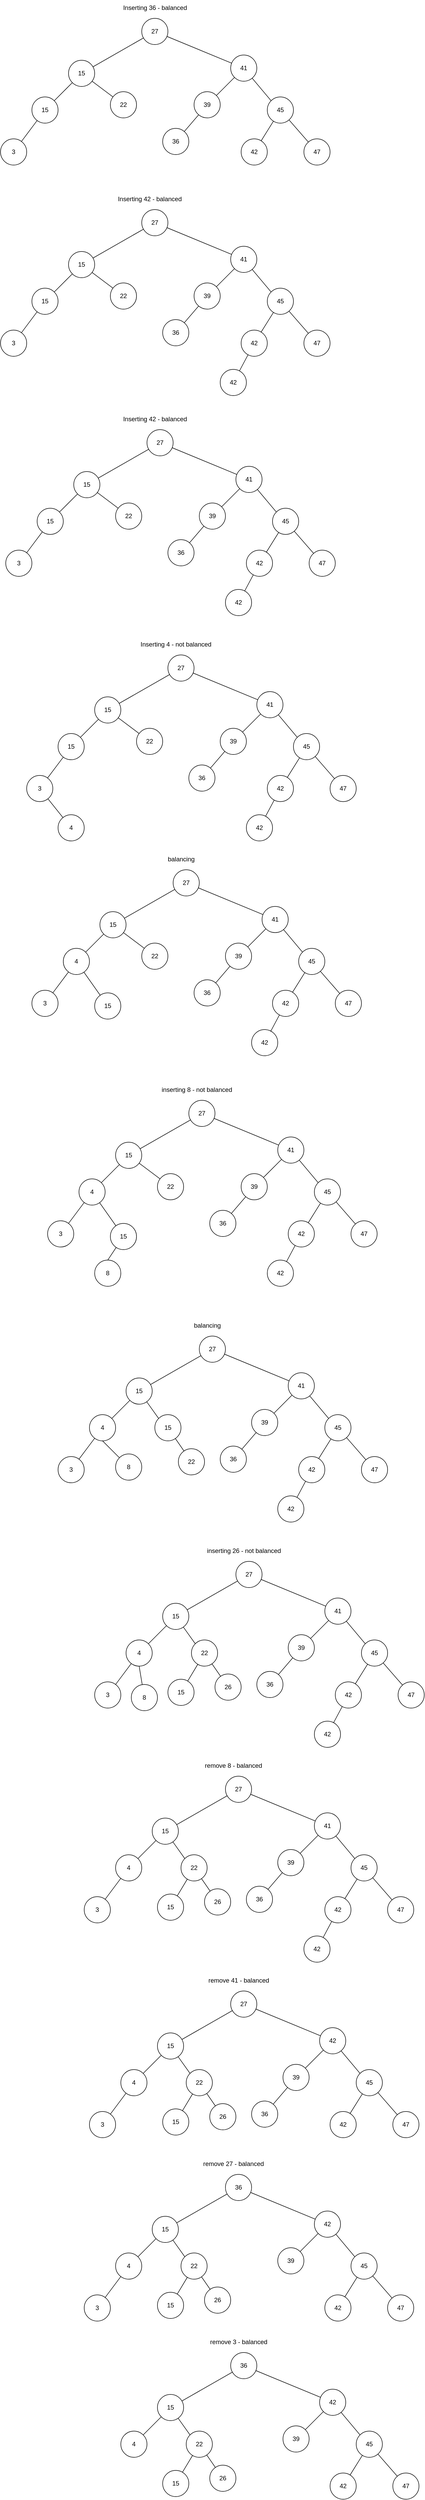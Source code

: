 <mxfile version="20.8.16" type="device"><diagram name="Page-1" id="UfM6UcbRKCuS1BDIdodU"><mxGraphModel dx="1741" dy="817" grid="1" gridSize="10" guides="1" tooltips="1" connect="1" arrows="1" fold="1" page="1" pageScale="1" pageWidth="850" pageHeight="1100" math="0" shadow="0"><root><mxCell id="0"/><mxCell id="1" parent="0"/><mxCell id="jMbGY52-yd3x23h8O04O-1" value="27" style="ellipse;whiteSpace=wrap;html=1;aspect=fixed;" vertex="1" parent="1"><mxGeometry x="170" y="120" width="50" height="50" as="geometry"/></mxCell><mxCell id="jMbGY52-yd3x23h8O04O-13" style="edgeStyle=none;rounded=0;orthogonalLoop=1;jettySize=auto;html=1;endArrow=none;endFill=0;" edge="1" parent="1" source="jMbGY52-yd3x23h8O04O-2" target="jMbGY52-yd3x23h8O04O-3"><mxGeometry relative="1" as="geometry"/></mxCell><mxCell id="jMbGY52-yd3x23h8O04O-14" style="edgeStyle=none;rounded=0;orthogonalLoop=1;jettySize=auto;html=1;endArrow=none;endFill=0;" edge="1" parent="1" source="jMbGY52-yd3x23h8O04O-2" target="jMbGY52-yd3x23h8O04O-1"><mxGeometry relative="1" as="geometry"/></mxCell><mxCell id="jMbGY52-yd3x23h8O04O-2" value="15" style="ellipse;whiteSpace=wrap;html=1;aspect=fixed;" vertex="1" parent="1"><mxGeometry x="30" y="200" width="50" height="50" as="geometry"/></mxCell><mxCell id="jMbGY52-yd3x23h8O04O-3" value="22" style="ellipse;whiteSpace=wrap;html=1;aspect=fixed;" vertex="1" parent="1"><mxGeometry x="110" y="260" width="50" height="50" as="geometry"/></mxCell><mxCell id="jMbGY52-yd3x23h8O04O-12" style="edgeStyle=none;rounded=0;orthogonalLoop=1;jettySize=auto;html=1;entryX=0;entryY=1;entryDx=0;entryDy=0;endArrow=none;endFill=0;" edge="1" parent="1" source="jMbGY52-yd3x23h8O04O-4" target="jMbGY52-yd3x23h8O04O-2"><mxGeometry relative="1" as="geometry"/></mxCell><mxCell id="jMbGY52-yd3x23h8O04O-4" value="15" style="ellipse;whiteSpace=wrap;html=1;aspect=fixed;" vertex="1" parent="1"><mxGeometry x="-40" y="270" width="50" height="50" as="geometry"/></mxCell><mxCell id="jMbGY52-yd3x23h8O04O-11" style="rounded=0;orthogonalLoop=1;jettySize=auto;html=1;endArrow=none;endFill=0;" edge="1" parent="1" source="jMbGY52-yd3x23h8O04O-5" target="jMbGY52-yd3x23h8O04O-4"><mxGeometry relative="1" as="geometry"/></mxCell><mxCell id="jMbGY52-yd3x23h8O04O-5" value="3" style="ellipse;whiteSpace=wrap;html=1;aspect=fixed;" vertex="1" parent="1"><mxGeometry x="-100" y="350" width="50" height="50" as="geometry"/></mxCell><mxCell id="jMbGY52-yd3x23h8O04O-17" style="edgeStyle=none;rounded=0;orthogonalLoop=1;jettySize=auto;html=1;entryX=0;entryY=0;entryDx=0;entryDy=0;endArrow=none;endFill=0;" edge="1" parent="1" source="jMbGY52-yd3x23h8O04O-6" target="jMbGY52-yd3x23h8O04O-8"><mxGeometry relative="1" as="geometry"/></mxCell><mxCell id="jMbGY52-yd3x23h8O04O-20" style="edgeStyle=none;rounded=0;orthogonalLoop=1;jettySize=auto;html=1;endArrow=none;endFill=0;" edge="1" parent="1" source="jMbGY52-yd3x23h8O04O-6" target="jMbGY52-yd3x23h8O04O-1"><mxGeometry relative="1" as="geometry"/></mxCell><mxCell id="jMbGY52-yd3x23h8O04O-6" value="41" style="ellipse;whiteSpace=wrap;html=1;aspect=fixed;" vertex="1" parent="1"><mxGeometry x="340" y="190" width="50" height="50" as="geometry"/></mxCell><mxCell id="jMbGY52-yd3x23h8O04O-16" style="edgeStyle=none;rounded=0;orthogonalLoop=1;jettySize=auto;html=1;endArrow=none;endFill=0;" edge="1" parent="1" source="jMbGY52-yd3x23h8O04O-7" target="jMbGY52-yd3x23h8O04O-6"><mxGeometry relative="1" as="geometry"/></mxCell><mxCell id="jMbGY52-yd3x23h8O04O-41" style="edgeStyle=none;rounded=0;orthogonalLoop=1;jettySize=auto;html=1;endArrow=none;endFill=0;" edge="1" parent="1" source="jMbGY52-yd3x23h8O04O-7" target="jMbGY52-yd3x23h8O04O-40"><mxGeometry relative="1" as="geometry"/></mxCell><mxCell id="jMbGY52-yd3x23h8O04O-7" value="39" style="ellipse;whiteSpace=wrap;html=1;aspect=fixed;" vertex="1" parent="1"><mxGeometry x="270" y="260" width="50" height="50" as="geometry"/></mxCell><mxCell id="jMbGY52-yd3x23h8O04O-18" style="edgeStyle=none;rounded=0;orthogonalLoop=1;jettySize=auto;html=1;endArrow=none;endFill=0;" edge="1" parent="1" source="jMbGY52-yd3x23h8O04O-8" target="jMbGY52-yd3x23h8O04O-9"><mxGeometry relative="1" as="geometry"/></mxCell><mxCell id="jMbGY52-yd3x23h8O04O-19" style="edgeStyle=none;rounded=0;orthogonalLoop=1;jettySize=auto;html=1;endArrow=none;endFill=0;" edge="1" parent="1" source="jMbGY52-yd3x23h8O04O-8" target="jMbGY52-yd3x23h8O04O-10"><mxGeometry relative="1" as="geometry"/></mxCell><mxCell id="jMbGY52-yd3x23h8O04O-8" value="45" style="ellipse;whiteSpace=wrap;html=1;aspect=fixed;" vertex="1" parent="1"><mxGeometry x="410" y="270" width="50" height="50" as="geometry"/></mxCell><mxCell id="jMbGY52-yd3x23h8O04O-9" value="42" style="ellipse;whiteSpace=wrap;html=1;aspect=fixed;" vertex="1" parent="1"><mxGeometry x="360" y="350" width="50" height="50" as="geometry"/></mxCell><mxCell id="jMbGY52-yd3x23h8O04O-10" value="47" style="ellipse;whiteSpace=wrap;html=1;aspect=fixed;" vertex="1" parent="1"><mxGeometry x="480" y="350" width="50" height="50" as="geometry"/></mxCell><mxCell id="jMbGY52-yd3x23h8O04O-40" value="36" style="ellipse;whiteSpace=wrap;html=1;aspect=fixed;" vertex="1" parent="1"><mxGeometry x="210" y="330" width="50" height="50" as="geometry"/></mxCell><mxCell id="jMbGY52-yd3x23h8O04O-42" value="Inserting 36 - balanced" style="text;html=1;align=center;verticalAlign=middle;resizable=0;points=[];autosize=1;strokeColor=none;fillColor=none;" vertex="1" parent="1"><mxGeometry x="120" y="85" width="150" height="30" as="geometry"/></mxCell><mxCell id="jMbGY52-yd3x23h8O04O-43" value="27" style="ellipse;whiteSpace=wrap;html=1;aspect=fixed;" vertex="1" parent="1"><mxGeometry x="170" y="485" width="50" height="50" as="geometry"/></mxCell><mxCell id="jMbGY52-yd3x23h8O04O-44" style="edgeStyle=none;rounded=0;orthogonalLoop=1;jettySize=auto;html=1;endArrow=none;endFill=0;" edge="1" parent="1" source="jMbGY52-yd3x23h8O04O-46" target="jMbGY52-yd3x23h8O04O-47"><mxGeometry relative="1" as="geometry"/></mxCell><mxCell id="jMbGY52-yd3x23h8O04O-45" style="edgeStyle=none;rounded=0;orthogonalLoop=1;jettySize=auto;html=1;endArrow=none;endFill=0;" edge="1" parent="1" source="jMbGY52-yd3x23h8O04O-46" target="jMbGY52-yd3x23h8O04O-43"><mxGeometry relative="1" as="geometry"/></mxCell><mxCell id="jMbGY52-yd3x23h8O04O-46" value="15" style="ellipse;whiteSpace=wrap;html=1;aspect=fixed;" vertex="1" parent="1"><mxGeometry x="30" y="565" width="50" height="50" as="geometry"/></mxCell><mxCell id="jMbGY52-yd3x23h8O04O-47" value="22" style="ellipse;whiteSpace=wrap;html=1;aspect=fixed;" vertex="1" parent="1"><mxGeometry x="110" y="625" width="50" height="50" as="geometry"/></mxCell><mxCell id="jMbGY52-yd3x23h8O04O-48" style="edgeStyle=none;rounded=0;orthogonalLoop=1;jettySize=auto;html=1;entryX=0;entryY=1;entryDx=0;entryDy=0;endArrow=none;endFill=0;" edge="1" parent="1" source="jMbGY52-yd3x23h8O04O-49" target="jMbGY52-yd3x23h8O04O-46"><mxGeometry relative="1" as="geometry"/></mxCell><mxCell id="jMbGY52-yd3x23h8O04O-49" value="15" style="ellipse;whiteSpace=wrap;html=1;aspect=fixed;" vertex="1" parent="1"><mxGeometry x="-40" y="635" width="50" height="50" as="geometry"/></mxCell><mxCell id="jMbGY52-yd3x23h8O04O-50" style="rounded=0;orthogonalLoop=1;jettySize=auto;html=1;endArrow=none;endFill=0;" edge="1" parent="1" source="jMbGY52-yd3x23h8O04O-51" target="jMbGY52-yd3x23h8O04O-49"><mxGeometry relative="1" as="geometry"/></mxCell><mxCell id="jMbGY52-yd3x23h8O04O-51" value="3" style="ellipse;whiteSpace=wrap;html=1;aspect=fixed;" vertex="1" parent="1"><mxGeometry x="-100" y="715" width="50" height="50" as="geometry"/></mxCell><mxCell id="jMbGY52-yd3x23h8O04O-52" style="edgeStyle=none;rounded=0;orthogonalLoop=1;jettySize=auto;html=1;entryX=0;entryY=0;entryDx=0;entryDy=0;endArrow=none;endFill=0;" edge="1" parent="1" source="jMbGY52-yd3x23h8O04O-54" target="jMbGY52-yd3x23h8O04O-60"><mxGeometry relative="1" as="geometry"/></mxCell><mxCell id="jMbGY52-yd3x23h8O04O-53" style="edgeStyle=none;rounded=0;orthogonalLoop=1;jettySize=auto;html=1;endArrow=none;endFill=0;" edge="1" parent="1" source="jMbGY52-yd3x23h8O04O-54" target="jMbGY52-yd3x23h8O04O-43"><mxGeometry relative="1" as="geometry"/></mxCell><mxCell id="jMbGY52-yd3x23h8O04O-54" value="41" style="ellipse;whiteSpace=wrap;html=1;aspect=fixed;" vertex="1" parent="1"><mxGeometry x="340" y="555" width="50" height="50" as="geometry"/></mxCell><mxCell id="jMbGY52-yd3x23h8O04O-55" style="edgeStyle=none;rounded=0;orthogonalLoop=1;jettySize=auto;html=1;endArrow=none;endFill=0;" edge="1" parent="1" source="jMbGY52-yd3x23h8O04O-57" target="jMbGY52-yd3x23h8O04O-54"><mxGeometry relative="1" as="geometry"/></mxCell><mxCell id="jMbGY52-yd3x23h8O04O-56" style="edgeStyle=none;rounded=0;orthogonalLoop=1;jettySize=auto;html=1;endArrow=none;endFill=0;" edge="1" parent="1" source="jMbGY52-yd3x23h8O04O-57" target="jMbGY52-yd3x23h8O04O-63"><mxGeometry relative="1" as="geometry"/></mxCell><mxCell id="jMbGY52-yd3x23h8O04O-57" value="39" style="ellipse;whiteSpace=wrap;html=1;aspect=fixed;" vertex="1" parent="1"><mxGeometry x="270" y="625" width="50" height="50" as="geometry"/></mxCell><mxCell id="jMbGY52-yd3x23h8O04O-58" style="edgeStyle=none;rounded=0;orthogonalLoop=1;jettySize=auto;html=1;endArrow=none;endFill=0;" edge="1" parent="1" source="jMbGY52-yd3x23h8O04O-60" target="jMbGY52-yd3x23h8O04O-61"><mxGeometry relative="1" as="geometry"/></mxCell><mxCell id="jMbGY52-yd3x23h8O04O-59" style="edgeStyle=none;rounded=0;orthogonalLoop=1;jettySize=auto;html=1;endArrow=none;endFill=0;" edge="1" parent="1" source="jMbGY52-yd3x23h8O04O-60" target="jMbGY52-yd3x23h8O04O-62"><mxGeometry relative="1" as="geometry"/></mxCell><mxCell id="jMbGY52-yd3x23h8O04O-60" value="45" style="ellipse;whiteSpace=wrap;html=1;aspect=fixed;" vertex="1" parent="1"><mxGeometry x="410" y="635" width="50" height="50" as="geometry"/></mxCell><mxCell id="jMbGY52-yd3x23h8O04O-66" style="edgeStyle=none;rounded=0;orthogonalLoop=1;jettySize=auto;html=1;endArrow=none;endFill=0;" edge="1" parent="1" source="jMbGY52-yd3x23h8O04O-61" target="jMbGY52-yd3x23h8O04O-65"><mxGeometry relative="1" as="geometry"/></mxCell><mxCell id="jMbGY52-yd3x23h8O04O-61" value="42" style="ellipse;whiteSpace=wrap;html=1;aspect=fixed;" vertex="1" parent="1"><mxGeometry x="360" y="715" width="50" height="50" as="geometry"/></mxCell><mxCell id="jMbGY52-yd3x23h8O04O-62" value="47" style="ellipse;whiteSpace=wrap;html=1;aspect=fixed;" vertex="1" parent="1"><mxGeometry x="480" y="715" width="50" height="50" as="geometry"/></mxCell><mxCell id="jMbGY52-yd3x23h8O04O-63" value="36" style="ellipse;whiteSpace=wrap;html=1;aspect=fixed;" vertex="1" parent="1"><mxGeometry x="210" y="695" width="50" height="50" as="geometry"/></mxCell><mxCell id="jMbGY52-yd3x23h8O04O-64" value="Inserting 42 - balanced" style="text;html=1;align=center;verticalAlign=middle;resizable=0;points=[];autosize=1;strokeColor=none;fillColor=none;" vertex="1" parent="1"><mxGeometry x="110" y="450" width="150" height="30" as="geometry"/></mxCell><mxCell id="jMbGY52-yd3x23h8O04O-65" value="42" style="ellipse;whiteSpace=wrap;html=1;aspect=fixed;" vertex="1" parent="1"><mxGeometry x="320" y="790" width="50" height="50" as="geometry"/></mxCell><mxCell id="jMbGY52-yd3x23h8O04O-116" value="27" style="ellipse;whiteSpace=wrap;html=1;aspect=fixed;" vertex="1" parent="1"><mxGeometry x="180" y="905" width="50" height="50" as="geometry"/></mxCell><mxCell id="jMbGY52-yd3x23h8O04O-117" style="edgeStyle=none;rounded=0;orthogonalLoop=1;jettySize=auto;html=1;endArrow=none;endFill=0;" edge="1" parent="1" source="jMbGY52-yd3x23h8O04O-119" target="jMbGY52-yd3x23h8O04O-120"><mxGeometry relative="1" as="geometry"/></mxCell><mxCell id="jMbGY52-yd3x23h8O04O-118" style="edgeStyle=none;rounded=0;orthogonalLoop=1;jettySize=auto;html=1;endArrow=none;endFill=0;" edge="1" parent="1" source="jMbGY52-yd3x23h8O04O-119" target="jMbGY52-yd3x23h8O04O-116"><mxGeometry relative="1" as="geometry"/></mxCell><mxCell id="jMbGY52-yd3x23h8O04O-119" value="15" style="ellipse;whiteSpace=wrap;html=1;aspect=fixed;" vertex="1" parent="1"><mxGeometry x="40" y="985" width="50" height="50" as="geometry"/></mxCell><mxCell id="jMbGY52-yd3x23h8O04O-120" value="22" style="ellipse;whiteSpace=wrap;html=1;aspect=fixed;" vertex="1" parent="1"><mxGeometry x="120" y="1045" width="50" height="50" as="geometry"/></mxCell><mxCell id="jMbGY52-yd3x23h8O04O-121" style="edgeStyle=none;rounded=0;orthogonalLoop=1;jettySize=auto;html=1;entryX=0;entryY=1;entryDx=0;entryDy=0;endArrow=none;endFill=0;" edge="1" parent="1" source="jMbGY52-yd3x23h8O04O-122" target="jMbGY52-yd3x23h8O04O-119"><mxGeometry relative="1" as="geometry"/></mxCell><mxCell id="jMbGY52-yd3x23h8O04O-122" value="15" style="ellipse;whiteSpace=wrap;html=1;aspect=fixed;" vertex="1" parent="1"><mxGeometry x="-30" y="1055" width="50" height="50" as="geometry"/></mxCell><mxCell id="jMbGY52-yd3x23h8O04O-123" style="rounded=0;orthogonalLoop=1;jettySize=auto;html=1;endArrow=none;endFill=0;" edge="1" parent="1" source="jMbGY52-yd3x23h8O04O-124" target="jMbGY52-yd3x23h8O04O-122"><mxGeometry relative="1" as="geometry"/></mxCell><mxCell id="jMbGY52-yd3x23h8O04O-124" value="3" style="ellipse;whiteSpace=wrap;html=1;aspect=fixed;" vertex="1" parent="1"><mxGeometry x="-90" y="1135" width="50" height="50" as="geometry"/></mxCell><mxCell id="jMbGY52-yd3x23h8O04O-125" style="edgeStyle=none;rounded=0;orthogonalLoop=1;jettySize=auto;html=1;entryX=0;entryY=0;entryDx=0;entryDy=0;endArrow=none;endFill=0;" edge="1" parent="1" source="jMbGY52-yd3x23h8O04O-127" target="jMbGY52-yd3x23h8O04O-133"><mxGeometry relative="1" as="geometry"/></mxCell><mxCell id="jMbGY52-yd3x23h8O04O-126" style="edgeStyle=none;rounded=0;orthogonalLoop=1;jettySize=auto;html=1;endArrow=none;endFill=0;" edge="1" parent="1" source="jMbGY52-yd3x23h8O04O-127" target="jMbGY52-yd3x23h8O04O-116"><mxGeometry relative="1" as="geometry"/></mxCell><mxCell id="jMbGY52-yd3x23h8O04O-127" value="41" style="ellipse;whiteSpace=wrap;html=1;aspect=fixed;" vertex="1" parent="1"><mxGeometry x="350" y="975" width="50" height="50" as="geometry"/></mxCell><mxCell id="jMbGY52-yd3x23h8O04O-128" style="edgeStyle=none;rounded=0;orthogonalLoop=1;jettySize=auto;html=1;endArrow=none;endFill=0;" edge="1" parent="1" source="jMbGY52-yd3x23h8O04O-130" target="jMbGY52-yd3x23h8O04O-127"><mxGeometry relative="1" as="geometry"/></mxCell><mxCell id="jMbGY52-yd3x23h8O04O-129" style="edgeStyle=none;rounded=0;orthogonalLoop=1;jettySize=auto;html=1;endArrow=none;endFill=0;" edge="1" parent="1" source="jMbGY52-yd3x23h8O04O-130" target="jMbGY52-yd3x23h8O04O-137"><mxGeometry relative="1" as="geometry"/></mxCell><mxCell id="jMbGY52-yd3x23h8O04O-130" value="39" style="ellipse;whiteSpace=wrap;html=1;aspect=fixed;" vertex="1" parent="1"><mxGeometry x="280" y="1045" width="50" height="50" as="geometry"/></mxCell><mxCell id="jMbGY52-yd3x23h8O04O-131" style="edgeStyle=none;rounded=0;orthogonalLoop=1;jettySize=auto;html=1;endArrow=none;endFill=0;" edge="1" parent="1" source="jMbGY52-yd3x23h8O04O-133" target="jMbGY52-yd3x23h8O04O-135"><mxGeometry relative="1" as="geometry"/></mxCell><mxCell id="jMbGY52-yd3x23h8O04O-132" style="edgeStyle=none;rounded=0;orthogonalLoop=1;jettySize=auto;html=1;endArrow=none;endFill=0;" edge="1" parent="1" source="jMbGY52-yd3x23h8O04O-133" target="jMbGY52-yd3x23h8O04O-136"><mxGeometry relative="1" as="geometry"/></mxCell><mxCell id="jMbGY52-yd3x23h8O04O-133" value="45" style="ellipse;whiteSpace=wrap;html=1;aspect=fixed;" vertex="1" parent="1"><mxGeometry x="420" y="1055" width="50" height="50" as="geometry"/></mxCell><mxCell id="jMbGY52-yd3x23h8O04O-134" style="edgeStyle=none;rounded=0;orthogonalLoop=1;jettySize=auto;html=1;endArrow=none;endFill=0;" edge="1" parent="1" source="jMbGY52-yd3x23h8O04O-135" target="jMbGY52-yd3x23h8O04O-139"><mxGeometry relative="1" as="geometry"/></mxCell><mxCell id="jMbGY52-yd3x23h8O04O-135" value="42" style="ellipse;whiteSpace=wrap;html=1;aspect=fixed;" vertex="1" parent="1"><mxGeometry x="370" y="1135" width="50" height="50" as="geometry"/></mxCell><mxCell id="jMbGY52-yd3x23h8O04O-136" value="47" style="ellipse;whiteSpace=wrap;html=1;aspect=fixed;" vertex="1" parent="1"><mxGeometry x="490" y="1135" width="50" height="50" as="geometry"/></mxCell><mxCell id="jMbGY52-yd3x23h8O04O-137" value="36" style="ellipse;whiteSpace=wrap;html=1;aspect=fixed;" vertex="1" parent="1"><mxGeometry x="220" y="1115" width="50" height="50" as="geometry"/></mxCell><mxCell id="jMbGY52-yd3x23h8O04O-138" value="Inserting 42 - balanced" style="text;html=1;align=center;verticalAlign=middle;resizable=0;points=[];autosize=1;strokeColor=none;fillColor=none;" vertex="1" parent="1"><mxGeometry x="120" y="870" width="150" height="30" as="geometry"/></mxCell><mxCell id="jMbGY52-yd3x23h8O04O-139" value="42" style="ellipse;whiteSpace=wrap;html=1;aspect=fixed;" vertex="1" parent="1"><mxGeometry x="330" y="1210" width="50" height="50" as="geometry"/></mxCell><mxCell id="jMbGY52-yd3x23h8O04O-140" value="27" style="ellipse;whiteSpace=wrap;html=1;aspect=fixed;" vertex="1" parent="1"><mxGeometry x="220" y="1335" width="50" height="50" as="geometry"/></mxCell><mxCell id="jMbGY52-yd3x23h8O04O-141" style="edgeStyle=none;rounded=0;orthogonalLoop=1;jettySize=auto;html=1;endArrow=none;endFill=0;" edge="1" parent="1" source="jMbGY52-yd3x23h8O04O-143" target="jMbGY52-yd3x23h8O04O-144"><mxGeometry relative="1" as="geometry"/></mxCell><mxCell id="jMbGY52-yd3x23h8O04O-142" style="edgeStyle=none;rounded=0;orthogonalLoop=1;jettySize=auto;html=1;endArrow=none;endFill=0;" edge="1" parent="1" source="jMbGY52-yd3x23h8O04O-143" target="jMbGY52-yd3x23h8O04O-140"><mxGeometry relative="1" as="geometry"/></mxCell><mxCell id="jMbGY52-yd3x23h8O04O-143" value="15" style="ellipse;whiteSpace=wrap;html=1;aspect=fixed;" vertex="1" parent="1"><mxGeometry x="80" y="1415" width="50" height="50" as="geometry"/></mxCell><mxCell id="jMbGY52-yd3x23h8O04O-144" value="22" style="ellipse;whiteSpace=wrap;html=1;aspect=fixed;" vertex="1" parent="1"><mxGeometry x="160" y="1475" width="50" height="50" as="geometry"/></mxCell><mxCell id="jMbGY52-yd3x23h8O04O-145" style="edgeStyle=none;rounded=0;orthogonalLoop=1;jettySize=auto;html=1;entryX=0;entryY=1;entryDx=0;entryDy=0;endArrow=none;endFill=0;" edge="1" parent="1" source="jMbGY52-yd3x23h8O04O-146" target="jMbGY52-yd3x23h8O04O-143"><mxGeometry relative="1" as="geometry"/></mxCell><mxCell id="jMbGY52-yd3x23h8O04O-146" value="15" style="ellipse;whiteSpace=wrap;html=1;aspect=fixed;" vertex="1" parent="1"><mxGeometry x="10" y="1485" width="50" height="50" as="geometry"/></mxCell><mxCell id="jMbGY52-yd3x23h8O04O-147" style="rounded=0;orthogonalLoop=1;jettySize=auto;html=1;endArrow=none;endFill=0;" edge="1" parent="1" source="jMbGY52-yd3x23h8O04O-148" target="jMbGY52-yd3x23h8O04O-146"><mxGeometry relative="1" as="geometry"/></mxCell><mxCell id="jMbGY52-yd3x23h8O04O-165" style="edgeStyle=none;rounded=0;orthogonalLoop=1;jettySize=auto;html=1;endArrow=none;endFill=0;" edge="1" parent="1" source="jMbGY52-yd3x23h8O04O-148" target="jMbGY52-yd3x23h8O04O-164"><mxGeometry relative="1" as="geometry"/></mxCell><mxCell id="jMbGY52-yd3x23h8O04O-148" value="3" style="ellipse;whiteSpace=wrap;html=1;aspect=fixed;" vertex="1" parent="1"><mxGeometry x="-50" y="1565" width="50" height="50" as="geometry"/></mxCell><mxCell id="jMbGY52-yd3x23h8O04O-149" style="edgeStyle=none;rounded=0;orthogonalLoop=1;jettySize=auto;html=1;entryX=0;entryY=0;entryDx=0;entryDy=0;endArrow=none;endFill=0;" edge="1" parent="1" source="jMbGY52-yd3x23h8O04O-151" target="jMbGY52-yd3x23h8O04O-157"><mxGeometry relative="1" as="geometry"/></mxCell><mxCell id="jMbGY52-yd3x23h8O04O-150" style="edgeStyle=none;rounded=0;orthogonalLoop=1;jettySize=auto;html=1;endArrow=none;endFill=0;" edge="1" parent="1" source="jMbGY52-yd3x23h8O04O-151" target="jMbGY52-yd3x23h8O04O-140"><mxGeometry relative="1" as="geometry"/></mxCell><mxCell id="jMbGY52-yd3x23h8O04O-151" value="41" style="ellipse;whiteSpace=wrap;html=1;aspect=fixed;" vertex="1" parent="1"><mxGeometry x="390" y="1405" width="50" height="50" as="geometry"/></mxCell><mxCell id="jMbGY52-yd3x23h8O04O-152" style="edgeStyle=none;rounded=0;orthogonalLoop=1;jettySize=auto;html=1;endArrow=none;endFill=0;" edge="1" parent="1" source="jMbGY52-yd3x23h8O04O-154" target="jMbGY52-yd3x23h8O04O-151"><mxGeometry relative="1" as="geometry"/></mxCell><mxCell id="jMbGY52-yd3x23h8O04O-153" style="edgeStyle=none;rounded=0;orthogonalLoop=1;jettySize=auto;html=1;endArrow=none;endFill=0;" edge="1" parent="1" source="jMbGY52-yd3x23h8O04O-154" target="jMbGY52-yd3x23h8O04O-161"><mxGeometry relative="1" as="geometry"/></mxCell><mxCell id="jMbGY52-yd3x23h8O04O-154" value="39" style="ellipse;whiteSpace=wrap;html=1;aspect=fixed;" vertex="1" parent="1"><mxGeometry x="320" y="1475" width="50" height="50" as="geometry"/></mxCell><mxCell id="jMbGY52-yd3x23h8O04O-155" style="edgeStyle=none;rounded=0;orthogonalLoop=1;jettySize=auto;html=1;endArrow=none;endFill=0;" edge="1" parent="1" source="jMbGY52-yd3x23h8O04O-157" target="jMbGY52-yd3x23h8O04O-159"><mxGeometry relative="1" as="geometry"/></mxCell><mxCell id="jMbGY52-yd3x23h8O04O-156" style="edgeStyle=none;rounded=0;orthogonalLoop=1;jettySize=auto;html=1;endArrow=none;endFill=0;" edge="1" parent="1" source="jMbGY52-yd3x23h8O04O-157" target="jMbGY52-yd3x23h8O04O-160"><mxGeometry relative="1" as="geometry"/></mxCell><mxCell id="jMbGY52-yd3x23h8O04O-157" value="45" style="ellipse;whiteSpace=wrap;html=1;aspect=fixed;" vertex="1" parent="1"><mxGeometry x="460" y="1485" width="50" height="50" as="geometry"/></mxCell><mxCell id="jMbGY52-yd3x23h8O04O-158" style="edgeStyle=none;rounded=0;orthogonalLoop=1;jettySize=auto;html=1;endArrow=none;endFill=0;" edge="1" parent="1" source="jMbGY52-yd3x23h8O04O-159" target="jMbGY52-yd3x23h8O04O-163"><mxGeometry relative="1" as="geometry"/></mxCell><mxCell id="jMbGY52-yd3x23h8O04O-159" value="42" style="ellipse;whiteSpace=wrap;html=1;aspect=fixed;" vertex="1" parent="1"><mxGeometry x="410" y="1565" width="50" height="50" as="geometry"/></mxCell><mxCell id="jMbGY52-yd3x23h8O04O-160" value="47" style="ellipse;whiteSpace=wrap;html=1;aspect=fixed;" vertex="1" parent="1"><mxGeometry x="530" y="1565" width="50" height="50" as="geometry"/></mxCell><mxCell id="jMbGY52-yd3x23h8O04O-161" value="36" style="ellipse;whiteSpace=wrap;html=1;aspect=fixed;" vertex="1" parent="1"><mxGeometry x="260" y="1545" width="50" height="50" as="geometry"/></mxCell><mxCell id="jMbGY52-yd3x23h8O04O-162" value="Inserting 4 - not balanced" style="text;html=1;align=center;verticalAlign=middle;resizable=0;points=[];autosize=1;strokeColor=none;fillColor=none;" vertex="1" parent="1"><mxGeometry x="155" y="1300" width="160" height="30" as="geometry"/></mxCell><mxCell id="jMbGY52-yd3x23h8O04O-163" value="42" style="ellipse;whiteSpace=wrap;html=1;aspect=fixed;" vertex="1" parent="1"><mxGeometry x="370" y="1640" width="50" height="50" as="geometry"/></mxCell><mxCell id="jMbGY52-yd3x23h8O04O-164" value="4" style="ellipse;whiteSpace=wrap;html=1;aspect=fixed;" vertex="1" parent="1"><mxGeometry x="10" y="1640" width="50" height="50" as="geometry"/></mxCell><mxCell id="jMbGY52-yd3x23h8O04O-166" value="27" style="ellipse;whiteSpace=wrap;html=1;aspect=fixed;" vertex="1" parent="1"><mxGeometry x="230" y="1745" width="50" height="50" as="geometry"/></mxCell><mxCell id="jMbGY52-yd3x23h8O04O-167" style="edgeStyle=none;rounded=0;orthogonalLoop=1;jettySize=auto;html=1;endArrow=none;endFill=0;" edge="1" parent="1" source="jMbGY52-yd3x23h8O04O-169" target="jMbGY52-yd3x23h8O04O-170"><mxGeometry relative="1" as="geometry"/></mxCell><mxCell id="jMbGY52-yd3x23h8O04O-168" style="edgeStyle=none;rounded=0;orthogonalLoop=1;jettySize=auto;html=1;endArrow=none;endFill=0;" edge="1" parent="1" source="jMbGY52-yd3x23h8O04O-169" target="jMbGY52-yd3x23h8O04O-166"><mxGeometry relative="1" as="geometry"/></mxCell><mxCell id="jMbGY52-yd3x23h8O04O-169" value="15" style="ellipse;whiteSpace=wrap;html=1;aspect=fixed;" vertex="1" parent="1"><mxGeometry x="90" y="1825" width="50" height="50" as="geometry"/></mxCell><mxCell id="jMbGY52-yd3x23h8O04O-170" value="22" style="ellipse;whiteSpace=wrap;html=1;aspect=fixed;" vertex="1" parent="1"><mxGeometry x="170" y="1885" width="50" height="50" as="geometry"/></mxCell><mxCell id="jMbGY52-yd3x23h8O04O-171" style="edgeStyle=none;rounded=0;orthogonalLoop=1;jettySize=auto;html=1;entryX=0;entryY=1;entryDx=0;entryDy=0;endArrow=none;endFill=0;" edge="1" parent="1" source="jMbGY52-yd3x23h8O04O-172" target="jMbGY52-yd3x23h8O04O-169"><mxGeometry relative="1" as="geometry"/></mxCell><mxCell id="jMbGY52-yd3x23h8O04O-192" style="edgeStyle=none;rounded=0;orthogonalLoop=1;jettySize=auto;html=1;endArrow=none;endFill=0;" edge="1" parent="1" source="jMbGY52-yd3x23h8O04O-172" target="jMbGY52-yd3x23h8O04O-191"><mxGeometry relative="1" as="geometry"/></mxCell><mxCell id="jMbGY52-yd3x23h8O04O-172" value="4" style="ellipse;whiteSpace=wrap;html=1;aspect=fixed;" vertex="1" parent="1"><mxGeometry x="20" y="1895" width="50" height="50" as="geometry"/></mxCell><mxCell id="jMbGY52-yd3x23h8O04O-173" style="rounded=0;orthogonalLoop=1;jettySize=auto;html=1;endArrow=none;endFill=0;" edge="1" parent="1" source="jMbGY52-yd3x23h8O04O-175" target="jMbGY52-yd3x23h8O04O-172"><mxGeometry relative="1" as="geometry"/></mxCell><mxCell id="jMbGY52-yd3x23h8O04O-175" value="3" style="ellipse;whiteSpace=wrap;html=1;aspect=fixed;" vertex="1" parent="1"><mxGeometry x="-40" y="1975" width="50" height="50" as="geometry"/></mxCell><mxCell id="jMbGY52-yd3x23h8O04O-176" style="edgeStyle=none;rounded=0;orthogonalLoop=1;jettySize=auto;html=1;entryX=0;entryY=0;entryDx=0;entryDy=0;endArrow=none;endFill=0;" edge="1" parent="1" source="jMbGY52-yd3x23h8O04O-178" target="jMbGY52-yd3x23h8O04O-184"><mxGeometry relative="1" as="geometry"/></mxCell><mxCell id="jMbGY52-yd3x23h8O04O-177" style="edgeStyle=none;rounded=0;orthogonalLoop=1;jettySize=auto;html=1;endArrow=none;endFill=0;" edge="1" parent="1" source="jMbGY52-yd3x23h8O04O-178" target="jMbGY52-yd3x23h8O04O-166"><mxGeometry relative="1" as="geometry"/></mxCell><mxCell id="jMbGY52-yd3x23h8O04O-178" value="41" style="ellipse;whiteSpace=wrap;html=1;aspect=fixed;" vertex="1" parent="1"><mxGeometry x="400" y="1815" width="50" height="50" as="geometry"/></mxCell><mxCell id="jMbGY52-yd3x23h8O04O-179" style="edgeStyle=none;rounded=0;orthogonalLoop=1;jettySize=auto;html=1;endArrow=none;endFill=0;" edge="1" parent="1" source="jMbGY52-yd3x23h8O04O-181" target="jMbGY52-yd3x23h8O04O-178"><mxGeometry relative="1" as="geometry"/></mxCell><mxCell id="jMbGY52-yd3x23h8O04O-180" style="edgeStyle=none;rounded=0;orthogonalLoop=1;jettySize=auto;html=1;endArrow=none;endFill=0;" edge="1" parent="1" source="jMbGY52-yd3x23h8O04O-181" target="jMbGY52-yd3x23h8O04O-188"><mxGeometry relative="1" as="geometry"/></mxCell><mxCell id="jMbGY52-yd3x23h8O04O-181" value="39" style="ellipse;whiteSpace=wrap;html=1;aspect=fixed;" vertex="1" parent="1"><mxGeometry x="330" y="1885" width="50" height="50" as="geometry"/></mxCell><mxCell id="jMbGY52-yd3x23h8O04O-182" style="edgeStyle=none;rounded=0;orthogonalLoop=1;jettySize=auto;html=1;endArrow=none;endFill=0;" edge="1" parent="1" source="jMbGY52-yd3x23h8O04O-184" target="jMbGY52-yd3x23h8O04O-186"><mxGeometry relative="1" as="geometry"/></mxCell><mxCell id="jMbGY52-yd3x23h8O04O-183" style="edgeStyle=none;rounded=0;orthogonalLoop=1;jettySize=auto;html=1;endArrow=none;endFill=0;" edge="1" parent="1" source="jMbGY52-yd3x23h8O04O-184" target="jMbGY52-yd3x23h8O04O-187"><mxGeometry relative="1" as="geometry"/></mxCell><mxCell id="jMbGY52-yd3x23h8O04O-184" value="45" style="ellipse;whiteSpace=wrap;html=1;aspect=fixed;" vertex="1" parent="1"><mxGeometry x="470" y="1895" width="50" height="50" as="geometry"/></mxCell><mxCell id="jMbGY52-yd3x23h8O04O-185" style="edgeStyle=none;rounded=0;orthogonalLoop=1;jettySize=auto;html=1;endArrow=none;endFill=0;" edge="1" parent="1" source="jMbGY52-yd3x23h8O04O-186" target="jMbGY52-yd3x23h8O04O-190"><mxGeometry relative="1" as="geometry"/></mxCell><mxCell id="jMbGY52-yd3x23h8O04O-186" value="42" style="ellipse;whiteSpace=wrap;html=1;aspect=fixed;" vertex="1" parent="1"><mxGeometry x="420" y="1975" width="50" height="50" as="geometry"/></mxCell><mxCell id="jMbGY52-yd3x23h8O04O-187" value="47" style="ellipse;whiteSpace=wrap;html=1;aspect=fixed;" vertex="1" parent="1"><mxGeometry x="540" y="1975" width="50" height="50" as="geometry"/></mxCell><mxCell id="jMbGY52-yd3x23h8O04O-188" value="36" style="ellipse;whiteSpace=wrap;html=1;aspect=fixed;" vertex="1" parent="1"><mxGeometry x="270" y="1955" width="50" height="50" as="geometry"/></mxCell><mxCell id="jMbGY52-yd3x23h8O04O-189" value="balancing" style="text;html=1;align=center;verticalAlign=middle;resizable=0;points=[];autosize=1;strokeColor=none;fillColor=none;" vertex="1" parent="1"><mxGeometry x="210" y="1710" width="70" height="30" as="geometry"/></mxCell><mxCell id="jMbGY52-yd3x23h8O04O-190" value="42" style="ellipse;whiteSpace=wrap;html=1;aspect=fixed;" vertex="1" parent="1"><mxGeometry x="380" y="2050" width="50" height="50" as="geometry"/></mxCell><mxCell id="jMbGY52-yd3x23h8O04O-191" value="15" style="ellipse;whiteSpace=wrap;html=1;aspect=fixed;" vertex="1" parent="1"><mxGeometry x="80" y="1980" width="50" height="50" as="geometry"/></mxCell><mxCell id="jMbGY52-yd3x23h8O04O-193" value="27" style="ellipse;whiteSpace=wrap;html=1;aspect=fixed;" vertex="1" parent="1"><mxGeometry x="260" y="2185" width="50" height="50" as="geometry"/></mxCell><mxCell id="jMbGY52-yd3x23h8O04O-194" style="edgeStyle=none;rounded=0;orthogonalLoop=1;jettySize=auto;html=1;endArrow=none;endFill=0;" edge="1" parent="1" source="jMbGY52-yd3x23h8O04O-196" target="jMbGY52-yd3x23h8O04O-197"><mxGeometry relative="1" as="geometry"/></mxCell><mxCell id="jMbGY52-yd3x23h8O04O-195" style="edgeStyle=none;rounded=0;orthogonalLoop=1;jettySize=auto;html=1;endArrow=none;endFill=0;" edge="1" parent="1" source="jMbGY52-yd3x23h8O04O-196" target="jMbGY52-yd3x23h8O04O-193"><mxGeometry relative="1" as="geometry"/></mxCell><mxCell id="jMbGY52-yd3x23h8O04O-196" value="15" style="ellipse;whiteSpace=wrap;html=1;aspect=fixed;" vertex="1" parent="1"><mxGeometry x="120" y="2265" width="50" height="50" as="geometry"/></mxCell><mxCell id="jMbGY52-yd3x23h8O04O-197" value="22" style="ellipse;whiteSpace=wrap;html=1;aspect=fixed;" vertex="1" parent="1"><mxGeometry x="200" y="2325" width="50" height="50" as="geometry"/></mxCell><mxCell id="jMbGY52-yd3x23h8O04O-198" style="edgeStyle=none;rounded=0;orthogonalLoop=1;jettySize=auto;html=1;entryX=0;entryY=1;entryDx=0;entryDy=0;endArrow=none;endFill=0;" edge="1" parent="1" source="jMbGY52-yd3x23h8O04O-200" target="jMbGY52-yd3x23h8O04O-196"><mxGeometry relative="1" as="geometry"/></mxCell><mxCell id="jMbGY52-yd3x23h8O04O-199" style="edgeStyle=none;rounded=0;orthogonalLoop=1;jettySize=auto;html=1;endArrow=none;endFill=0;" edge="1" parent="1" source="jMbGY52-yd3x23h8O04O-200" target="jMbGY52-yd3x23h8O04O-218"><mxGeometry relative="1" as="geometry"/></mxCell><mxCell id="jMbGY52-yd3x23h8O04O-200" value="4" style="ellipse;whiteSpace=wrap;html=1;aspect=fixed;" vertex="1" parent="1"><mxGeometry x="50" y="2335" width="50" height="50" as="geometry"/></mxCell><mxCell id="jMbGY52-yd3x23h8O04O-201" style="rounded=0;orthogonalLoop=1;jettySize=auto;html=1;endArrow=none;endFill=0;" edge="1" parent="1" source="jMbGY52-yd3x23h8O04O-202" target="jMbGY52-yd3x23h8O04O-200"><mxGeometry relative="1" as="geometry"/></mxCell><mxCell id="jMbGY52-yd3x23h8O04O-202" value="3" style="ellipse;whiteSpace=wrap;html=1;aspect=fixed;" vertex="1" parent="1"><mxGeometry x="-10" y="2415" width="50" height="50" as="geometry"/></mxCell><mxCell id="jMbGY52-yd3x23h8O04O-203" style="edgeStyle=none;rounded=0;orthogonalLoop=1;jettySize=auto;html=1;entryX=0;entryY=0;entryDx=0;entryDy=0;endArrow=none;endFill=0;" edge="1" parent="1" source="jMbGY52-yd3x23h8O04O-205" target="jMbGY52-yd3x23h8O04O-211"><mxGeometry relative="1" as="geometry"/></mxCell><mxCell id="jMbGY52-yd3x23h8O04O-204" style="edgeStyle=none;rounded=0;orthogonalLoop=1;jettySize=auto;html=1;endArrow=none;endFill=0;" edge="1" parent="1" source="jMbGY52-yd3x23h8O04O-205" target="jMbGY52-yd3x23h8O04O-193"><mxGeometry relative="1" as="geometry"/></mxCell><mxCell id="jMbGY52-yd3x23h8O04O-205" value="41" style="ellipse;whiteSpace=wrap;html=1;aspect=fixed;" vertex="1" parent="1"><mxGeometry x="430" y="2255" width="50" height="50" as="geometry"/></mxCell><mxCell id="jMbGY52-yd3x23h8O04O-206" style="edgeStyle=none;rounded=0;orthogonalLoop=1;jettySize=auto;html=1;endArrow=none;endFill=0;" edge="1" parent="1" source="jMbGY52-yd3x23h8O04O-208" target="jMbGY52-yd3x23h8O04O-205"><mxGeometry relative="1" as="geometry"/></mxCell><mxCell id="jMbGY52-yd3x23h8O04O-207" style="edgeStyle=none;rounded=0;orthogonalLoop=1;jettySize=auto;html=1;endArrow=none;endFill=0;" edge="1" parent="1" source="jMbGY52-yd3x23h8O04O-208" target="jMbGY52-yd3x23h8O04O-215"><mxGeometry relative="1" as="geometry"/></mxCell><mxCell id="jMbGY52-yd3x23h8O04O-208" value="39" style="ellipse;whiteSpace=wrap;html=1;aspect=fixed;" vertex="1" parent="1"><mxGeometry x="360" y="2325" width="50" height="50" as="geometry"/></mxCell><mxCell id="jMbGY52-yd3x23h8O04O-209" style="edgeStyle=none;rounded=0;orthogonalLoop=1;jettySize=auto;html=1;endArrow=none;endFill=0;" edge="1" parent="1" source="jMbGY52-yd3x23h8O04O-211" target="jMbGY52-yd3x23h8O04O-213"><mxGeometry relative="1" as="geometry"/></mxCell><mxCell id="jMbGY52-yd3x23h8O04O-210" style="edgeStyle=none;rounded=0;orthogonalLoop=1;jettySize=auto;html=1;endArrow=none;endFill=0;" edge="1" parent="1" source="jMbGY52-yd3x23h8O04O-211" target="jMbGY52-yd3x23h8O04O-214"><mxGeometry relative="1" as="geometry"/></mxCell><mxCell id="jMbGY52-yd3x23h8O04O-211" value="45" style="ellipse;whiteSpace=wrap;html=1;aspect=fixed;" vertex="1" parent="1"><mxGeometry x="500" y="2335" width="50" height="50" as="geometry"/></mxCell><mxCell id="jMbGY52-yd3x23h8O04O-212" style="edgeStyle=none;rounded=0;orthogonalLoop=1;jettySize=auto;html=1;endArrow=none;endFill=0;" edge="1" parent="1" source="jMbGY52-yd3x23h8O04O-213" target="jMbGY52-yd3x23h8O04O-217"><mxGeometry relative="1" as="geometry"/></mxCell><mxCell id="jMbGY52-yd3x23h8O04O-213" value="42" style="ellipse;whiteSpace=wrap;html=1;aspect=fixed;" vertex="1" parent="1"><mxGeometry x="450" y="2415" width="50" height="50" as="geometry"/></mxCell><mxCell id="jMbGY52-yd3x23h8O04O-214" value="47" style="ellipse;whiteSpace=wrap;html=1;aspect=fixed;" vertex="1" parent="1"><mxGeometry x="570" y="2415" width="50" height="50" as="geometry"/></mxCell><mxCell id="jMbGY52-yd3x23h8O04O-215" value="36" style="ellipse;whiteSpace=wrap;html=1;aspect=fixed;" vertex="1" parent="1"><mxGeometry x="300" y="2395" width="50" height="50" as="geometry"/></mxCell><mxCell id="jMbGY52-yd3x23h8O04O-216" value="inserting 8 - not balanced" style="text;html=1;align=center;verticalAlign=middle;resizable=0;points=[];autosize=1;strokeColor=none;fillColor=none;" vertex="1" parent="1"><mxGeometry x="195" y="2150" width="160" height="30" as="geometry"/></mxCell><mxCell id="jMbGY52-yd3x23h8O04O-217" value="42" style="ellipse;whiteSpace=wrap;html=1;aspect=fixed;" vertex="1" parent="1"><mxGeometry x="410" y="2490" width="50" height="50" as="geometry"/></mxCell><mxCell id="jMbGY52-yd3x23h8O04O-220" style="edgeStyle=none;rounded=0;orthogonalLoop=1;jettySize=auto;html=1;entryX=0.5;entryY=0;entryDx=0;entryDy=0;endArrow=none;endFill=0;" edge="1" parent="1" source="jMbGY52-yd3x23h8O04O-218" target="jMbGY52-yd3x23h8O04O-219"><mxGeometry relative="1" as="geometry"/></mxCell><mxCell id="jMbGY52-yd3x23h8O04O-218" value="15" style="ellipse;whiteSpace=wrap;html=1;aspect=fixed;" vertex="1" parent="1"><mxGeometry x="110" y="2420" width="50" height="50" as="geometry"/></mxCell><mxCell id="jMbGY52-yd3x23h8O04O-219" value="8" style="ellipse;whiteSpace=wrap;html=1;aspect=fixed;" vertex="1" parent="1"><mxGeometry x="80" y="2490" width="50" height="50" as="geometry"/></mxCell><mxCell id="jMbGY52-yd3x23h8O04O-221" value="27" style="ellipse;whiteSpace=wrap;html=1;aspect=fixed;" vertex="1" parent="1"><mxGeometry x="280" y="2635" width="50" height="50" as="geometry"/></mxCell><mxCell id="jMbGY52-yd3x23h8O04O-223" style="edgeStyle=none;rounded=0;orthogonalLoop=1;jettySize=auto;html=1;endArrow=none;endFill=0;" edge="1" parent="1" source="jMbGY52-yd3x23h8O04O-224" target="jMbGY52-yd3x23h8O04O-221"><mxGeometry relative="1" as="geometry"/></mxCell><mxCell id="jMbGY52-yd3x23h8O04O-250" style="edgeStyle=none;rounded=0;orthogonalLoop=1;jettySize=auto;html=1;entryX=0;entryY=0;entryDx=0;entryDy=0;endArrow=none;endFill=0;" edge="1" parent="1" source="jMbGY52-yd3x23h8O04O-224" target="jMbGY52-yd3x23h8O04O-247"><mxGeometry relative="1" as="geometry"/></mxCell><mxCell id="jMbGY52-yd3x23h8O04O-224" value="15" style="ellipse;whiteSpace=wrap;html=1;aspect=fixed;" vertex="1" parent="1"><mxGeometry x="140" y="2715" width="50" height="50" as="geometry"/></mxCell><mxCell id="jMbGY52-yd3x23h8O04O-225" value="22" style="ellipse;whiteSpace=wrap;html=1;aspect=fixed;" vertex="1" parent="1"><mxGeometry x="240" y="2850" width="50" height="50" as="geometry"/></mxCell><mxCell id="jMbGY52-yd3x23h8O04O-226" style="edgeStyle=none;rounded=0;orthogonalLoop=1;jettySize=auto;html=1;entryX=0;entryY=1;entryDx=0;entryDy=0;endArrow=none;endFill=0;" edge="1" parent="1" source="jMbGY52-yd3x23h8O04O-228" target="jMbGY52-yd3x23h8O04O-224"><mxGeometry relative="1" as="geometry"/></mxCell><mxCell id="jMbGY52-yd3x23h8O04O-228" value="4" style="ellipse;whiteSpace=wrap;html=1;aspect=fixed;" vertex="1" parent="1"><mxGeometry x="70" y="2785" width="50" height="50" as="geometry"/></mxCell><mxCell id="jMbGY52-yd3x23h8O04O-253" style="edgeStyle=none;rounded=0;orthogonalLoop=1;jettySize=auto;html=1;endArrow=none;endFill=0;" edge="1" parent="1" source="jMbGY52-yd3x23h8O04O-230" target="jMbGY52-yd3x23h8O04O-228"><mxGeometry relative="1" as="geometry"/></mxCell><mxCell id="jMbGY52-yd3x23h8O04O-230" value="3" style="ellipse;whiteSpace=wrap;html=1;aspect=fixed;" vertex="1" parent="1"><mxGeometry x="10" y="2865" width="50" height="50" as="geometry"/></mxCell><mxCell id="jMbGY52-yd3x23h8O04O-231" style="edgeStyle=none;rounded=0;orthogonalLoop=1;jettySize=auto;html=1;entryX=0;entryY=0;entryDx=0;entryDy=0;endArrow=none;endFill=0;" edge="1" parent="1" source="jMbGY52-yd3x23h8O04O-233" target="jMbGY52-yd3x23h8O04O-239"><mxGeometry relative="1" as="geometry"/></mxCell><mxCell id="jMbGY52-yd3x23h8O04O-232" style="edgeStyle=none;rounded=0;orthogonalLoop=1;jettySize=auto;html=1;endArrow=none;endFill=0;" edge="1" parent="1" source="jMbGY52-yd3x23h8O04O-233" target="jMbGY52-yd3x23h8O04O-221"><mxGeometry relative="1" as="geometry"/></mxCell><mxCell id="jMbGY52-yd3x23h8O04O-233" value="41" style="ellipse;whiteSpace=wrap;html=1;aspect=fixed;" vertex="1" parent="1"><mxGeometry x="450" y="2705" width="50" height="50" as="geometry"/></mxCell><mxCell id="jMbGY52-yd3x23h8O04O-234" style="edgeStyle=none;rounded=0;orthogonalLoop=1;jettySize=auto;html=1;endArrow=none;endFill=0;" edge="1" parent="1" source="jMbGY52-yd3x23h8O04O-236" target="jMbGY52-yd3x23h8O04O-233"><mxGeometry relative="1" as="geometry"/></mxCell><mxCell id="jMbGY52-yd3x23h8O04O-235" style="edgeStyle=none;rounded=0;orthogonalLoop=1;jettySize=auto;html=1;endArrow=none;endFill=0;" edge="1" parent="1" source="jMbGY52-yd3x23h8O04O-236" target="jMbGY52-yd3x23h8O04O-243"><mxGeometry relative="1" as="geometry"/></mxCell><mxCell id="jMbGY52-yd3x23h8O04O-236" value="39" style="ellipse;whiteSpace=wrap;html=1;aspect=fixed;" vertex="1" parent="1"><mxGeometry x="380" y="2775" width="50" height="50" as="geometry"/></mxCell><mxCell id="jMbGY52-yd3x23h8O04O-237" style="edgeStyle=none;rounded=0;orthogonalLoop=1;jettySize=auto;html=1;endArrow=none;endFill=0;" edge="1" parent="1" source="jMbGY52-yd3x23h8O04O-239" target="jMbGY52-yd3x23h8O04O-241"><mxGeometry relative="1" as="geometry"/></mxCell><mxCell id="jMbGY52-yd3x23h8O04O-238" style="edgeStyle=none;rounded=0;orthogonalLoop=1;jettySize=auto;html=1;endArrow=none;endFill=0;" edge="1" parent="1" source="jMbGY52-yd3x23h8O04O-239" target="jMbGY52-yd3x23h8O04O-242"><mxGeometry relative="1" as="geometry"/></mxCell><mxCell id="jMbGY52-yd3x23h8O04O-239" value="45" style="ellipse;whiteSpace=wrap;html=1;aspect=fixed;" vertex="1" parent="1"><mxGeometry x="520" y="2785" width="50" height="50" as="geometry"/></mxCell><mxCell id="jMbGY52-yd3x23h8O04O-240" style="edgeStyle=none;rounded=0;orthogonalLoop=1;jettySize=auto;html=1;endArrow=none;endFill=0;" edge="1" parent="1" source="jMbGY52-yd3x23h8O04O-241" target="jMbGY52-yd3x23h8O04O-245"><mxGeometry relative="1" as="geometry"/></mxCell><mxCell id="jMbGY52-yd3x23h8O04O-241" value="42" style="ellipse;whiteSpace=wrap;html=1;aspect=fixed;" vertex="1" parent="1"><mxGeometry x="470" y="2865" width="50" height="50" as="geometry"/></mxCell><mxCell id="jMbGY52-yd3x23h8O04O-242" value="47" style="ellipse;whiteSpace=wrap;html=1;aspect=fixed;" vertex="1" parent="1"><mxGeometry x="590" y="2865" width="50" height="50" as="geometry"/></mxCell><mxCell id="jMbGY52-yd3x23h8O04O-243" value="36" style="ellipse;whiteSpace=wrap;html=1;aspect=fixed;" vertex="1" parent="1"><mxGeometry x="320" y="2845" width="50" height="50" as="geometry"/></mxCell><mxCell id="jMbGY52-yd3x23h8O04O-244" value="balancing" style="text;html=1;align=center;verticalAlign=middle;resizable=0;points=[];autosize=1;strokeColor=none;fillColor=none;" vertex="1" parent="1"><mxGeometry x="260" y="2600" width="70" height="30" as="geometry"/></mxCell><mxCell id="jMbGY52-yd3x23h8O04O-245" value="42" style="ellipse;whiteSpace=wrap;html=1;aspect=fixed;" vertex="1" parent="1"><mxGeometry x="430" y="2940" width="50" height="50" as="geometry"/></mxCell><mxCell id="jMbGY52-yd3x23h8O04O-251" style="edgeStyle=none;rounded=0;orthogonalLoop=1;jettySize=auto;html=1;endArrow=none;endFill=0;" edge="1" parent="1" source="jMbGY52-yd3x23h8O04O-247" target="jMbGY52-yd3x23h8O04O-225"><mxGeometry relative="1" as="geometry"/></mxCell><mxCell id="jMbGY52-yd3x23h8O04O-247" value="15" style="ellipse;whiteSpace=wrap;html=1;aspect=fixed;" vertex="1" parent="1"><mxGeometry x="195" y="2785" width="50" height="50" as="geometry"/></mxCell><mxCell id="jMbGY52-yd3x23h8O04O-252" style="edgeStyle=none;rounded=0;orthogonalLoop=1;jettySize=auto;html=1;entryX=0.5;entryY=1;entryDx=0;entryDy=0;endArrow=none;endFill=0;" edge="1" parent="1" source="jMbGY52-yd3x23h8O04O-248" target="jMbGY52-yd3x23h8O04O-228"><mxGeometry relative="1" as="geometry"/></mxCell><mxCell id="jMbGY52-yd3x23h8O04O-248" value="8" style="ellipse;whiteSpace=wrap;html=1;aspect=fixed;" vertex="1" parent="1"><mxGeometry x="120" y="2860" width="50" height="50" as="geometry"/></mxCell><mxCell id="jMbGY52-yd3x23h8O04O-254" value="27" style="ellipse;whiteSpace=wrap;html=1;aspect=fixed;" vertex="1" parent="1"><mxGeometry x="350" y="3065" width="50" height="50" as="geometry"/></mxCell><mxCell id="jMbGY52-yd3x23h8O04O-255" style="edgeStyle=none;rounded=0;orthogonalLoop=1;jettySize=auto;html=1;endArrow=none;endFill=0;" edge="1" parent="1" source="jMbGY52-yd3x23h8O04O-257" target="jMbGY52-yd3x23h8O04O-254"><mxGeometry relative="1" as="geometry"/></mxCell><mxCell id="jMbGY52-yd3x23h8O04O-256" style="edgeStyle=none;rounded=0;orthogonalLoop=1;jettySize=auto;html=1;entryX=0;entryY=0;entryDx=0;entryDy=0;endArrow=none;endFill=0;" edge="1" parent="1" source="jMbGY52-yd3x23h8O04O-257" target="jMbGY52-yd3x23h8O04O-279"><mxGeometry relative="1" as="geometry"/></mxCell><mxCell id="jMbGY52-yd3x23h8O04O-257" value="15" style="ellipse;whiteSpace=wrap;html=1;aspect=fixed;" vertex="1" parent="1"><mxGeometry x="210" y="3145" width="50" height="50" as="geometry"/></mxCell><mxCell id="jMbGY52-yd3x23h8O04O-258" value="26" style="ellipse;whiteSpace=wrap;html=1;aspect=fixed;" vertex="1" parent="1"><mxGeometry x="310" y="3280" width="50" height="50" as="geometry"/></mxCell><mxCell id="jMbGY52-yd3x23h8O04O-259" style="edgeStyle=none;rounded=0;orthogonalLoop=1;jettySize=auto;html=1;entryX=0;entryY=1;entryDx=0;entryDy=0;endArrow=none;endFill=0;" edge="1" parent="1" source="jMbGY52-yd3x23h8O04O-260" target="jMbGY52-yd3x23h8O04O-257"><mxGeometry relative="1" as="geometry"/></mxCell><mxCell id="jMbGY52-yd3x23h8O04O-260" value="4" style="ellipse;whiteSpace=wrap;html=1;aspect=fixed;" vertex="1" parent="1"><mxGeometry x="140" y="3215" width="50" height="50" as="geometry"/></mxCell><mxCell id="jMbGY52-yd3x23h8O04O-261" style="edgeStyle=none;rounded=0;orthogonalLoop=1;jettySize=auto;html=1;endArrow=none;endFill=0;" edge="1" parent="1" source="jMbGY52-yd3x23h8O04O-262" target="jMbGY52-yd3x23h8O04O-260"><mxGeometry relative="1" as="geometry"/></mxCell><mxCell id="jMbGY52-yd3x23h8O04O-262" value="3" style="ellipse;whiteSpace=wrap;html=1;aspect=fixed;" vertex="1" parent="1"><mxGeometry x="80" y="3295" width="50" height="50" as="geometry"/></mxCell><mxCell id="jMbGY52-yd3x23h8O04O-263" style="edgeStyle=none;rounded=0;orthogonalLoop=1;jettySize=auto;html=1;entryX=0;entryY=0;entryDx=0;entryDy=0;endArrow=none;endFill=0;" edge="1" parent="1" source="jMbGY52-yd3x23h8O04O-265" target="jMbGY52-yd3x23h8O04O-271"><mxGeometry relative="1" as="geometry"/></mxCell><mxCell id="jMbGY52-yd3x23h8O04O-264" style="edgeStyle=none;rounded=0;orthogonalLoop=1;jettySize=auto;html=1;endArrow=none;endFill=0;" edge="1" parent="1" source="jMbGY52-yd3x23h8O04O-265" target="jMbGY52-yd3x23h8O04O-254"><mxGeometry relative="1" as="geometry"/></mxCell><mxCell id="jMbGY52-yd3x23h8O04O-265" value="41" style="ellipse;whiteSpace=wrap;html=1;aspect=fixed;" vertex="1" parent="1"><mxGeometry x="520" y="3135" width="50" height="50" as="geometry"/></mxCell><mxCell id="jMbGY52-yd3x23h8O04O-266" style="edgeStyle=none;rounded=0;orthogonalLoop=1;jettySize=auto;html=1;endArrow=none;endFill=0;" edge="1" parent="1" source="jMbGY52-yd3x23h8O04O-268" target="jMbGY52-yd3x23h8O04O-265"><mxGeometry relative="1" as="geometry"/></mxCell><mxCell id="jMbGY52-yd3x23h8O04O-267" style="edgeStyle=none;rounded=0;orthogonalLoop=1;jettySize=auto;html=1;endArrow=none;endFill=0;" edge="1" parent="1" source="jMbGY52-yd3x23h8O04O-268" target="jMbGY52-yd3x23h8O04O-275"><mxGeometry relative="1" as="geometry"/></mxCell><mxCell id="jMbGY52-yd3x23h8O04O-268" value="39" style="ellipse;whiteSpace=wrap;html=1;aspect=fixed;" vertex="1" parent="1"><mxGeometry x="450" y="3205" width="50" height="50" as="geometry"/></mxCell><mxCell id="jMbGY52-yd3x23h8O04O-269" style="edgeStyle=none;rounded=0;orthogonalLoop=1;jettySize=auto;html=1;endArrow=none;endFill=0;" edge="1" parent="1" source="jMbGY52-yd3x23h8O04O-271" target="jMbGY52-yd3x23h8O04O-273"><mxGeometry relative="1" as="geometry"/></mxCell><mxCell id="jMbGY52-yd3x23h8O04O-270" style="edgeStyle=none;rounded=0;orthogonalLoop=1;jettySize=auto;html=1;endArrow=none;endFill=0;" edge="1" parent="1" source="jMbGY52-yd3x23h8O04O-271" target="jMbGY52-yd3x23h8O04O-274"><mxGeometry relative="1" as="geometry"/></mxCell><mxCell id="jMbGY52-yd3x23h8O04O-271" value="45" style="ellipse;whiteSpace=wrap;html=1;aspect=fixed;" vertex="1" parent="1"><mxGeometry x="590" y="3215" width="50" height="50" as="geometry"/></mxCell><mxCell id="jMbGY52-yd3x23h8O04O-272" style="edgeStyle=none;rounded=0;orthogonalLoop=1;jettySize=auto;html=1;endArrow=none;endFill=0;" edge="1" parent="1" source="jMbGY52-yd3x23h8O04O-273" target="jMbGY52-yd3x23h8O04O-277"><mxGeometry relative="1" as="geometry"/></mxCell><mxCell id="jMbGY52-yd3x23h8O04O-273" value="42" style="ellipse;whiteSpace=wrap;html=1;aspect=fixed;" vertex="1" parent="1"><mxGeometry x="540" y="3295" width="50" height="50" as="geometry"/></mxCell><mxCell id="jMbGY52-yd3x23h8O04O-274" value="47" style="ellipse;whiteSpace=wrap;html=1;aspect=fixed;" vertex="1" parent="1"><mxGeometry x="660" y="3295" width="50" height="50" as="geometry"/></mxCell><mxCell id="jMbGY52-yd3x23h8O04O-275" value="36" style="ellipse;whiteSpace=wrap;html=1;aspect=fixed;" vertex="1" parent="1"><mxGeometry x="390" y="3275" width="50" height="50" as="geometry"/></mxCell><mxCell id="jMbGY52-yd3x23h8O04O-276" value="inserting 26 - not balanced" style="text;html=1;align=center;verticalAlign=middle;resizable=0;points=[];autosize=1;strokeColor=none;fillColor=none;" vertex="1" parent="1"><mxGeometry x="285" y="3030" width="160" height="30" as="geometry"/></mxCell><mxCell id="jMbGY52-yd3x23h8O04O-277" value="42" style="ellipse;whiteSpace=wrap;html=1;aspect=fixed;" vertex="1" parent="1"><mxGeometry x="500" y="3370" width="50" height="50" as="geometry"/></mxCell><mxCell id="jMbGY52-yd3x23h8O04O-278" style="edgeStyle=none;rounded=0;orthogonalLoop=1;jettySize=auto;html=1;endArrow=none;endFill=0;" edge="1" parent="1" source="jMbGY52-yd3x23h8O04O-279" target="jMbGY52-yd3x23h8O04O-258"><mxGeometry relative="1" as="geometry"/></mxCell><mxCell id="jMbGY52-yd3x23h8O04O-279" value="22" style="ellipse;whiteSpace=wrap;html=1;aspect=fixed;" vertex="1" parent="1"><mxGeometry x="265" y="3215" width="50" height="50" as="geometry"/></mxCell><mxCell id="jMbGY52-yd3x23h8O04O-280" style="edgeStyle=none;rounded=0;orthogonalLoop=1;jettySize=auto;html=1;entryX=0.5;entryY=1;entryDx=0;entryDy=0;endArrow=none;endFill=0;" edge="1" parent="1" source="jMbGY52-yd3x23h8O04O-281" target="jMbGY52-yd3x23h8O04O-260"><mxGeometry relative="1" as="geometry"/></mxCell><mxCell id="jMbGY52-yd3x23h8O04O-281" value="8" style="ellipse;whiteSpace=wrap;html=1;aspect=fixed;" vertex="1" parent="1"><mxGeometry x="150" y="3300" width="50" height="50" as="geometry"/></mxCell><mxCell id="jMbGY52-yd3x23h8O04O-284" style="edgeStyle=none;rounded=0;orthogonalLoop=1;jettySize=auto;html=1;endArrow=none;endFill=0;" edge="1" parent="1" source="jMbGY52-yd3x23h8O04O-282" target="jMbGY52-yd3x23h8O04O-279"><mxGeometry relative="1" as="geometry"/></mxCell><mxCell id="jMbGY52-yd3x23h8O04O-282" value="15" style="ellipse;whiteSpace=wrap;html=1;aspect=fixed;" vertex="1" parent="1"><mxGeometry x="220" y="3290" width="50" height="50" as="geometry"/></mxCell><mxCell id="jMbGY52-yd3x23h8O04O-285" value="27" style="ellipse;whiteSpace=wrap;html=1;aspect=fixed;" vertex="1" parent="1"><mxGeometry x="330" y="3475" width="50" height="50" as="geometry"/></mxCell><mxCell id="jMbGY52-yd3x23h8O04O-286" style="edgeStyle=none;rounded=0;orthogonalLoop=1;jettySize=auto;html=1;endArrow=none;endFill=0;" edge="1" parent="1" source="jMbGY52-yd3x23h8O04O-288" target="jMbGY52-yd3x23h8O04O-285"><mxGeometry relative="1" as="geometry"/></mxCell><mxCell id="jMbGY52-yd3x23h8O04O-287" style="edgeStyle=none;rounded=0;orthogonalLoop=1;jettySize=auto;html=1;entryX=0;entryY=0;entryDx=0;entryDy=0;endArrow=none;endFill=0;" edge="1" parent="1" source="jMbGY52-yd3x23h8O04O-288" target="jMbGY52-yd3x23h8O04O-310"><mxGeometry relative="1" as="geometry"/></mxCell><mxCell id="jMbGY52-yd3x23h8O04O-288" value="15" style="ellipse;whiteSpace=wrap;html=1;aspect=fixed;" vertex="1" parent="1"><mxGeometry x="190" y="3555" width="50" height="50" as="geometry"/></mxCell><mxCell id="jMbGY52-yd3x23h8O04O-289" value="26" style="ellipse;whiteSpace=wrap;html=1;aspect=fixed;" vertex="1" parent="1"><mxGeometry x="290" y="3690" width="50" height="50" as="geometry"/></mxCell><mxCell id="jMbGY52-yd3x23h8O04O-290" style="edgeStyle=none;rounded=0;orthogonalLoop=1;jettySize=auto;html=1;entryX=0;entryY=1;entryDx=0;entryDy=0;endArrow=none;endFill=0;" edge="1" parent="1" source="jMbGY52-yd3x23h8O04O-291" target="jMbGY52-yd3x23h8O04O-288"><mxGeometry relative="1" as="geometry"/></mxCell><mxCell id="jMbGY52-yd3x23h8O04O-291" value="4" style="ellipse;whiteSpace=wrap;html=1;aspect=fixed;" vertex="1" parent="1"><mxGeometry x="120" y="3625" width="50" height="50" as="geometry"/></mxCell><mxCell id="jMbGY52-yd3x23h8O04O-292" style="edgeStyle=none;rounded=0;orthogonalLoop=1;jettySize=auto;html=1;endArrow=none;endFill=0;" edge="1" parent="1" source="jMbGY52-yd3x23h8O04O-293" target="jMbGY52-yd3x23h8O04O-291"><mxGeometry relative="1" as="geometry"/></mxCell><mxCell id="jMbGY52-yd3x23h8O04O-293" value="3" style="ellipse;whiteSpace=wrap;html=1;aspect=fixed;" vertex="1" parent="1"><mxGeometry x="60" y="3705" width="50" height="50" as="geometry"/></mxCell><mxCell id="jMbGY52-yd3x23h8O04O-294" style="edgeStyle=none;rounded=0;orthogonalLoop=1;jettySize=auto;html=1;entryX=0;entryY=0;entryDx=0;entryDy=0;endArrow=none;endFill=0;" edge="1" parent="1" source="jMbGY52-yd3x23h8O04O-296" target="jMbGY52-yd3x23h8O04O-302"><mxGeometry relative="1" as="geometry"/></mxCell><mxCell id="jMbGY52-yd3x23h8O04O-295" style="edgeStyle=none;rounded=0;orthogonalLoop=1;jettySize=auto;html=1;endArrow=none;endFill=0;" edge="1" parent="1" source="jMbGY52-yd3x23h8O04O-296" target="jMbGY52-yd3x23h8O04O-285"><mxGeometry relative="1" as="geometry"/></mxCell><mxCell id="jMbGY52-yd3x23h8O04O-296" value="41" style="ellipse;whiteSpace=wrap;html=1;aspect=fixed;" vertex="1" parent="1"><mxGeometry x="500" y="3545" width="50" height="50" as="geometry"/></mxCell><mxCell id="jMbGY52-yd3x23h8O04O-297" style="edgeStyle=none;rounded=0;orthogonalLoop=1;jettySize=auto;html=1;endArrow=none;endFill=0;" edge="1" parent="1" source="jMbGY52-yd3x23h8O04O-299" target="jMbGY52-yd3x23h8O04O-296"><mxGeometry relative="1" as="geometry"/></mxCell><mxCell id="jMbGY52-yd3x23h8O04O-298" style="edgeStyle=none;rounded=0;orthogonalLoop=1;jettySize=auto;html=1;endArrow=none;endFill=0;" edge="1" parent="1" source="jMbGY52-yd3x23h8O04O-299" target="jMbGY52-yd3x23h8O04O-306"><mxGeometry relative="1" as="geometry"/></mxCell><mxCell id="jMbGY52-yd3x23h8O04O-299" value="39" style="ellipse;whiteSpace=wrap;html=1;aspect=fixed;" vertex="1" parent="1"><mxGeometry x="430" y="3615" width="50" height="50" as="geometry"/></mxCell><mxCell id="jMbGY52-yd3x23h8O04O-300" style="edgeStyle=none;rounded=0;orthogonalLoop=1;jettySize=auto;html=1;endArrow=none;endFill=0;" edge="1" parent="1" source="jMbGY52-yd3x23h8O04O-302" target="jMbGY52-yd3x23h8O04O-304"><mxGeometry relative="1" as="geometry"/></mxCell><mxCell id="jMbGY52-yd3x23h8O04O-301" style="edgeStyle=none;rounded=0;orthogonalLoop=1;jettySize=auto;html=1;endArrow=none;endFill=0;" edge="1" parent="1" source="jMbGY52-yd3x23h8O04O-302" target="jMbGY52-yd3x23h8O04O-305"><mxGeometry relative="1" as="geometry"/></mxCell><mxCell id="jMbGY52-yd3x23h8O04O-302" value="45" style="ellipse;whiteSpace=wrap;html=1;aspect=fixed;" vertex="1" parent="1"><mxGeometry x="570" y="3625" width="50" height="50" as="geometry"/></mxCell><mxCell id="jMbGY52-yd3x23h8O04O-303" style="edgeStyle=none;rounded=0;orthogonalLoop=1;jettySize=auto;html=1;endArrow=none;endFill=0;" edge="1" parent="1" source="jMbGY52-yd3x23h8O04O-304" target="jMbGY52-yd3x23h8O04O-308"><mxGeometry relative="1" as="geometry"/></mxCell><mxCell id="jMbGY52-yd3x23h8O04O-304" value="42" style="ellipse;whiteSpace=wrap;html=1;aspect=fixed;" vertex="1" parent="1"><mxGeometry x="520" y="3705" width="50" height="50" as="geometry"/></mxCell><mxCell id="jMbGY52-yd3x23h8O04O-305" value="47" style="ellipse;whiteSpace=wrap;html=1;aspect=fixed;" vertex="1" parent="1"><mxGeometry x="640" y="3705" width="50" height="50" as="geometry"/></mxCell><mxCell id="jMbGY52-yd3x23h8O04O-306" value="36" style="ellipse;whiteSpace=wrap;html=1;aspect=fixed;" vertex="1" parent="1"><mxGeometry x="370" y="3685" width="50" height="50" as="geometry"/></mxCell><mxCell id="jMbGY52-yd3x23h8O04O-307" value="remove 8 - balanced" style="text;html=1;align=center;verticalAlign=middle;resizable=0;points=[];autosize=1;strokeColor=none;fillColor=none;" vertex="1" parent="1"><mxGeometry x="280" y="3440" width="130" height="30" as="geometry"/></mxCell><mxCell id="jMbGY52-yd3x23h8O04O-308" value="42" style="ellipse;whiteSpace=wrap;html=1;aspect=fixed;" vertex="1" parent="1"><mxGeometry x="480" y="3780" width="50" height="50" as="geometry"/></mxCell><mxCell id="jMbGY52-yd3x23h8O04O-309" style="edgeStyle=none;rounded=0;orthogonalLoop=1;jettySize=auto;html=1;endArrow=none;endFill=0;" edge="1" parent="1" source="jMbGY52-yd3x23h8O04O-310" target="jMbGY52-yd3x23h8O04O-289"><mxGeometry relative="1" as="geometry"/></mxCell><mxCell id="jMbGY52-yd3x23h8O04O-310" value="22" style="ellipse;whiteSpace=wrap;html=1;aspect=fixed;" vertex="1" parent="1"><mxGeometry x="245" y="3625" width="50" height="50" as="geometry"/></mxCell><mxCell id="jMbGY52-yd3x23h8O04O-313" style="edgeStyle=none;rounded=0;orthogonalLoop=1;jettySize=auto;html=1;endArrow=none;endFill=0;" edge="1" parent="1" source="jMbGY52-yd3x23h8O04O-314" target="jMbGY52-yd3x23h8O04O-310"><mxGeometry relative="1" as="geometry"/></mxCell><mxCell id="jMbGY52-yd3x23h8O04O-314" value="15" style="ellipse;whiteSpace=wrap;html=1;aspect=fixed;" vertex="1" parent="1"><mxGeometry x="200" y="3700" width="50" height="50" as="geometry"/></mxCell><mxCell id="jMbGY52-yd3x23h8O04O-315" value="27" style="ellipse;whiteSpace=wrap;html=1;aspect=fixed;" vertex="1" parent="1"><mxGeometry x="340" y="3885" width="50" height="50" as="geometry"/></mxCell><mxCell id="jMbGY52-yd3x23h8O04O-316" style="edgeStyle=none;rounded=0;orthogonalLoop=1;jettySize=auto;html=1;endArrow=none;endFill=0;" edge="1" parent="1" source="jMbGY52-yd3x23h8O04O-318" target="jMbGY52-yd3x23h8O04O-315"><mxGeometry relative="1" as="geometry"/></mxCell><mxCell id="jMbGY52-yd3x23h8O04O-317" style="edgeStyle=none;rounded=0;orthogonalLoop=1;jettySize=auto;html=1;entryX=0;entryY=0;entryDx=0;entryDy=0;endArrow=none;endFill=0;" edge="1" parent="1" source="jMbGY52-yd3x23h8O04O-318" target="jMbGY52-yd3x23h8O04O-340"><mxGeometry relative="1" as="geometry"/></mxCell><mxCell id="jMbGY52-yd3x23h8O04O-318" value="15" style="ellipse;whiteSpace=wrap;html=1;aspect=fixed;" vertex="1" parent="1"><mxGeometry x="200" y="3965" width="50" height="50" as="geometry"/></mxCell><mxCell id="jMbGY52-yd3x23h8O04O-319" value="26" style="ellipse;whiteSpace=wrap;html=1;aspect=fixed;" vertex="1" parent="1"><mxGeometry x="300" y="4100" width="50" height="50" as="geometry"/></mxCell><mxCell id="jMbGY52-yd3x23h8O04O-320" style="edgeStyle=none;rounded=0;orthogonalLoop=1;jettySize=auto;html=1;entryX=0;entryY=1;entryDx=0;entryDy=0;endArrow=none;endFill=0;" edge="1" parent="1" source="jMbGY52-yd3x23h8O04O-321" target="jMbGY52-yd3x23h8O04O-318"><mxGeometry relative="1" as="geometry"/></mxCell><mxCell id="jMbGY52-yd3x23h8O04O-321" value="4" style="ellipse;whiteSpace=wrap;html=1;aspect=fixed;" vertex="1" parent="1"><mxGeometry x="130" y="4035" width="50" height="50" as="geometry"/></mxCell><mxCell id="jMbGY52-yd3x23h8O04O-322" style="edgeStyle=none;rounded=0;orthogonalLoop=1;jettySize=auto;html=1;endArrow=none;endFill=0;" edge="1" parent="1" source="jMbGY52-yd3x23h8O04O-323" target="jMbGY52-yd3x23h8O04O-321"><mxGeometry relative="1" as="geometry"/></mxCell><mxCell id="jMbGY52-yd3x23h8O04O-323" value="3" style="ellipse;whiteSpace=wrap;html=1;aspect=fixed;" vertex="1" parent="1"><mxGeometry x="70" y="4115" width="50" height="50" as="geometry"/></mxCell><mxCell id="jMbGY52-yd3x23h8O04O-324" style="edgeStyle=none;rounded=0;orthogonalLoop=1;jettySize=auto;html=1;entryX=0;entryY=0;entryDx=0;entryDy=0;endArrow=none;endFill=0;" edge="1" parent="1" source="jMbGY52-yd3x23h8O04O-326" target="jMbGY52-yd3x23h8O04O-332"><mxGeometry relative="1" as="geometry"/></mxCell><mxCell id="jMbGY52-yd3x23h8O04O-325" style="edgeStyle=none;rounded=0;orthogonalLoop=1;jettySize=auto;html=1;endArrow=none;endFill=0;" edge="1" parent="1" source="jMbGY52-yd3x23h8O04O-326" target="jMbGY52-yd3x23h8O04O-315"><mxGeometry relative="1" as="geometry"/></mxCell><mxCell id="jMbGY52-yd3x23h8O04O-326" value="42" style="ellipse;whiteSpace=wrap;html=1;aspect=fixed;" vertex="1" parent="1"><mxGeometry x="510" y="3955" width="50" height="50" as="geometry"/></mxCell><mxCell id="jMbGY52-yd3x23h8O04O-327" style="edgeStyle=none;rounded=0;orthogonalLoop=1;jettySize=auto;html=1;endArrow=none;endFill=0;" edge="1" parent="1" source="jMbGY52-yd3x23h8O04O-329" target="jMbGY52-yd3x23h8O04O-326"><mxGeometry relative="1" as="geometry"/></mxCell><mxCell id="jMbGY52-yd3x23h8O04O-328" style="edgeStyle=none;rounded=0;orthogonalLoop=1;jettySize=auto;html=1;endArrow=none;endFill=0;" edge="1" parent="1" source="jMbGY52-yd3x23h8O04O-329" target="jMbGY52-yd3x23h8O04O-336"><mxGeometry relative="1" as="geometry"/></mxCell><mxCell id="jMbGY52-yd3x23h8O04O-329" value="39" style="ellipse;whiteSpace=wrap;html=1;aspect=fixed;" vertex="1" parent="1"><mxGeometry x="440" y="4025" width="50" height="50" as="geometry"/></mxCell><mxCell id="jMbGY52-yd3x23h8O04O-330" style="edgeStyle=none;rounded=0;orthogonalLoop=1;jettySize=auto;html=1;endArrow=none;endFill=0;" edge="1" parent="1" source="jMbGY52-yd3x23h8O04O-332" target="jMbGY52-yd3x23h8O04O-334"><mxGeometry relative="1" as="geometry"/></mxCell><mxCell id="jMbGY52-yd3x23h8O04O-331" style="edgeStyle=none;rounded=0;orthogonalLoop=1;jettySize=auto;html=1;endArrow=none;endFill=0;" edge="1" parent="1" source="jMbGY52-yd3x23h8O04O-332" target="jMbGY52-yd3x23h8O04O-335"><mxGeometry relative="1" as="geometry"/></mxCell><mxCell id="jMbGY52-yd3x23h8O04O-332" value="45" style="ellipse;whiteSpace=wrap;html=1;aspect=fixed;" vertex="1" parent="1"><mxGeometry x="580" y="4035" width="50" height="50" as="geometry"/></mxCell><mxCell id="jMbGY52-yd3x23h8O04O-334" value="42" style="ellipse;whiteSpace=wrap;html=1;aspect=fixed;" vertex="1" parent="1"><mxGeometry x="530" y="4115" width="50" height="50" as="geometry"/></mxCell><mxCell id="jMbGY52-yd3x23h8O04O-335" value="47" style="ellipse;whiteSpace=wrap;html=1;aspect=fixed;" vertex="1" parent="1"><mxGeometry x="650" y="4115" width="50" height="50" as="geometry"/></mxCell><mxCell id="jMbGY52-yd3x23h8O04O-336" value="36" style="ellipse;whiteSpace=wrap;html=1;aspect=fixed;" vertex="1" parent="1"><mxGeometry x="380" y="4095" width="50" height="50" as="geometry"/></mxCell><mxCell id="jMbGY52-yd3x23h8O04O-337" value="remove 41 - balanced" style="text;html=1;align=center;verticalAlign=middle;resizable=0;points=[];autosize=1;strokeColor=none;fillColor=none;" vertex="1" parent="1"><mxGeometry x="285" y="3850" width="140" height="30" as="geometry"/></mxCell><mxCell id="jMbGY52-yd3x23h8O04O-339" style="edgeStyle=none;rounded=0;orthogonalLoop=1;jettySize=auto;html=1;endArrow=none;endFill=0;" edge="1" parent="1" source="jMbGY52-yd3x23h8O04O-340" target="jMbGY52-yd3x23h8O04O-319"><mxGeometry relative="1" as="geometry"/></mxCell><mxCell id="jMbGY52-yd3x23h8O04O-340" value="22" style="ellipse;whiteSpace=wrap;html=1;aspect=fixed;" vertex="1" parent="1"><mxGeometry x="255" y="4035" width="50" height="50" as="geometry"/></mxCell><mxCell id="jMbGY52-yd3x23h8O04O-341" style="edgeStyle=none;rounded=0;orthogonalLoop=1;jettySize=auto;html=1;endArrow=none;endFill=0;" edge="1" parent="1" source="jMbGY52-yd3x23h8O04O-342" target="jMbGY52-yd3x23h8O04O-340"><mxGeometry relative="1" as="geometry"/></mxCell><mxCell id="jMbGY52-yd3x23h8O04O-342" value="15" style="ellipse;whiteSpace=wrap;html=1;aspect=fixed;" vertex="1" parent="1"><mxGeometry x="210" y="4110" width="50" height="50" as="geometry"/></mxCell><mxCell id="jMbGY52-yd3x23h8O04O-343" value="36" style="ellipse;whiteSpace=wrap;html=1;aspect=fixed;" vertex="1" parent="1"><mxGeometry x="330" y="4235" width="50" height="50" as="geometry"/></mxCell><mxCell id="jMbGY52-yd3x23h8O04O-344" style="edgeStyle=none;rounded=0;orthogonalLoop=1;jettySize=auto;html=1;endArrow=none;endFill=0;" edge="1" parent="1" source="jMbGY52-yd3x23h8O04O-346" target="jMbGY52-yd3x23h8O04O-343"><mxGeometry relative="1" as="geometry"/></mxCell><mxCell id="jMbGY52-yd3x23h8O04O-345" style="edgeStyle=none;rounded=0;orthogonalLoop=1;jettySize=auto;html=1;entryX=0;entryY=0;entryDx=0;entryDy=0;endArrow=none;endFill=0;" edge="1" parent="1" source="jMbGY52-yd3x23h8O04O-346" target="jMbGY52-yd3x23h8O04O-366"><mxGeometry relative="1" as="geometry"/></mxCell><mxCell id="jMbGY52-yd3x23h8O04O-346" value="15" style="ellipse;whiteSpace=wrap;html=1;aspect=fixed;" vertex="1" parent="1"><mxGeometry x="190" y="4315" width="50" height="50" as="geometry"/></mxCell><mxCell id="jMbGY52-yd3x23h8O04O-347" value="26" style="ellipse;whiteSpace=wrap;html=1;aspect=fixed;" vertex="1" parent="1"><mxGeometry x="290" y="4450" width="50" height="50" as="geometry"/></mxCell><mxCell id="jMbGY52-yd3x23h8O04O-348" style="edgeStyle=none;rounded=0;orthogonalLoop=1;jettySize=auto;html=1;entryX=0;entryY=1;entryDx=0;entryDy=0;endArrow=none;endFill=0;" edge="1" parent="1" source="jMbGY52-yd3x23h8O04O-349" target="jMbGY52-yd3x23h8O04O-346"><mxGeometry relative="1" as="geometry"/></mxCell><mxCell id="jMbGY52-yd3x23h8O04O-349" value="4" style="ellipse;whiteSpace=wrap;html=1;aspect=fixed;" vertex="1" parent="1"><mxGeometry x="120" y="4385" width="50" height="50" as="geometry"/></mxCell><mxCell id="jMbGY52-yd3x23h8O04O-350" style="edgeStyle=none;rounded=0;orthogonalLoop=1;jettySize=auto;html=1;endArrow=none;endFill=0;" edge="1" parent="1" source="jMbGY52-yd3x23h8O04O-351" target="jMbGY52-yd3x23h8O04O-349"><mxGeometry relative="1" as="geometry"/></mxCell><mxCell id="jMbGY52-yd3x23h8O04O-351" value="3" style="ellipse;whiteSpace=wrap;html=1;aspect=fixed;" vertex="1" parent="1"><mxGeometry x="60" y="4465" width="50" height="50" as="geometry"/></mxCell><mxCell id="jMbGY52-yd3x23h8O04O-352" style="edgeStyle=none;rounded=0;orthogonalLoop=1;jettySize=auto;html=1;entryX=0;entryY=0;entryDx=0;entryDy=0;endArrow=none;endFill=0;" edge="1" parent="1" source="jMbGY52-yd3x23h8O04O-354" target="jMbGY52-yd3x23h8O04O-360"><mxGeometry relative="1" as="geometry"/></mxCell><mxCell id="jMbGY52-yd3x23h8O04O-353" style="edgeStyle=none;rounded=0;orthogonalLoop=1;jettySize=auto;html=1;endArrow=none;endFill=0;" edge="1" parent="1" source="jMbGY52-yd3x23h8O04O-354" target="jMbGY52-yd3x23h8O04O-343"><mxGeometry relative="1" as="geometry"/></mxCell><mxCell id="jMbGY52-yd3x23h8O04O-354" value="42" style="ellipse;whiteSpace=wrap;html=1;aspect=fixed;" vertex="1" parent="1"><mxGeometry x="500" y="4305" width="50" height="50" as="geometry"/></mxCell><mxCell id="jMbGY52-yd3x23h8O04O-355" style="edgeStyle=none;rounded=0;orthogonalLoop=1;jettySize=auto;html=1;endArrow=none;endFill=0;" edge="1" parent="1" source="jMbGY52-yd3x23h8O04O-357" target="jMbGY52-yd3x23h8O04O-354"><mxGeometry relative="1" as="geometry"/></mxCell><mxCell id="jMbGY52-yd3x23h8O04O-357" value="39" style="ellipse;whiteSpace=wrap;html=1;aspect=fixed;" vertex="1" parent="1"><mxGeometry x="430" y="4375" width="50" height="50" as="geometry"/></mxCell><mxCell id="jMbGY52-yd3x23h8O04O-358" style="edgeStyle=none;rounded=0;orthogonalLoop=1;jettySize=auto;html=1;endArrow=none;endFill=0;" edge="1" parent="1" source="jMbGY52-yd3x23h8O04O-360" target="jMbGY52-yd3x23h8O04O-361"><mxGeometry relative="1" as="geometry"/></mxCell><mxCell id="jMbGY52-yd3x23h8O04O-359" style="edgeStyle=none;rounded=0;orthogonalLoop=1;jettySize=auto;html=1;endArrow=none;endFill=0;" edge="1" parent="1" source="jMbGY52-yd3x23h8O04O-360" target="jMbGY52-yd3x23h8O04O-362"><mxGeometry relative="1" as="geometry"/></mxCell><mxCell id="jMbGY52-yd3x23h8O04O-360" value="45" style="ellipse;whiteSpace=wrap;html=1;aspect=fixed;" vertex="1" parent="1"><mxGeometry x="570" y="4385" width="50" height="50" as="geometry"/></mxCell><mxCell id="jMbGY52-yd3x23h8O04O-361" value="42" style="ellipse;whiteSpace=wrap;html=1;aspect=fixed;" vertex="1" parent="1"><mxGeometry x="520" y="4465" width="50" height="50" as="geometry"/></mxCell><mxCell id="jMbGY52-yd3x23h8O04O-362" value="47" style="ellipse;whiteSpace=wrap;html=1;aspect=fixed;" vertex="1" parent="1"><mxGeometry x="640" y="4465" width="50" height="50" as="geometry"/></mxCell><mxCell id="jMbGY52-yd3x23h8O04O-364" value="remove 27 - balanced" style="text;html=1;align=center;verticalAlign=middle;resizable=0;points=[];autosize=1;strokeColor=none;fillColor=none;" vertex="1" parent="1"><mxGeometry x="275" y="4200" width="140" height="30" as="geometry"/></mxCell><mxCell id="jMbGY52-yd3x23h8O04O-365" style="edgeStyle=none;rounded=0;orthogonalLoop=1;jettySize=auto;html=1;endArrow=none;endFill=0;" edge="1" parent="1" source="jMbGY52-yd3x23h8O04O-366" target="jMbGY52-yd3x23h8O04O-347"><mxGeometry relative="1" as="geometry"/></mxCell><mxCell id="jMbGY52-yd3x23h8O04O-366" value="22" style="ellipse;whiteSpace=wrap;html=1;aspect=fixed;" vertex="1" parent="1"><mxGeometry x="245" y="4385" width="50" height="50" as="geometry"/></mxCell><mxCell id="jMbGY52-yd3x23h8O04O-367" style="edgeStyle=none;rounded=0;orthogonalLoop=1;jettySize=auto;html=1;endArrow=none;endFill=0;" edge="1" parent="1" source="jMbGY52-yd3x23h8O04O-368" target="jMbGY52-yd3x23h8O04O-366"><mxGeometry relative="1" as="geometry"/></mxCell><mxCell id="jMbGY52-yd3x23h8O04O-368" value="15" style="ellipse;whiteSpace=wrap;html=1;aspect=fixed;" vertex="1" parent="1"><mxGeometry x="200" y="4460" width="50" height="50" as="geometry"/></mxCell><mxCell id="jMbGY52-yd3x23h8O04O-369" value="36" style="ellipse;whiteSpace=wrap;html=1;aspect=fixed;" vertex="1" parent="1"><mxGeometry x="340" y="4575" width="50" height="50" as="geometry"/></mxCell><mxCell id="jMbGY52-yd3x23h8O04O-370" style="edgeStyle=none;rounded=0;orthogonalLoop=1;jettySize=auto;html=1;endArrow=none;endFill=0;" edge="1" parent="1" source="jMbGY52-yd3x23h8O04O-372" target="jMbGY52-yd3x23h8O04O-369"><mxGeometry relative="1" as="geometry"/></mxCell><mxCell id="jMbGY52-yd3x23h8O04O-371" style="edgeStyle=none;rounded=0;orthogonalLoop=1;jettySize=auto;html=1;entryX=0;entryY=0;entryDx=0;entryDy=0;endArrow=none;endFill=0;" edge="1" parent="1" source="jMbGY52-yd3x23h8O04O-372" target="jMbGY52-yd3x23h8O04O-390"><mxGeometry relative="1" as="geometry"/></mxCell><mxCell id="jMbGY52-yd3x23h8O04O-372" value="15" style="ellipse;whiteSpace=wrap;html=1;aspect=fixed;" vertex="1" parent="1"><mxGeometry x="200" y="4655" width="50" height="50" as="geometry"/></mxCell><mxCell id="jMbGY52-yd3x23h8O04O-373" value="26" style="ellipse;whiteSpace=wrap;html=1;aspect=fixed;" vertex="1" parent="1"><mxGeometry x="300" y="4790" width="50" height="50" as="geometry"/></mxCell><mxCell id="jMbGY52-yd3x23h8O04O-374" style="edgeStyle=none;rounded=0;orthogonalLoop=1;jettySize=auto;html=1;entryX=0;entryY=1;entryDx=0;entryDy=0;endArrow=none;endFill=0;" edge="1" parent="1" source="jMbGY52-yd3x23h8O04O-375" target="jMbGY52-yd3x23h8O04O-372"><mxGeometry relative="1" as="geometry"/></mxCell><mxCell id="jMbGY52-yd3x23h8O04O-375" value="4" style="ellipse;whiteSpace=wrap;html=1;aspect=fixed;" vertex="1" parent="1"><mxGeometry x="130" y="4725" width="50" height="50" as="geometry"/></mxCell><mxCell id="jMbGY52-yd3x23h8O04O-378" style="edgeStyle=none;rounded=0;orthogonalLoop=1;jettySize=auto;html=1;entryX=0;entryY=0;entryDx=0;entryDy=0;endArrow=none;endFill=0;" edge="1" parent="1" source="jMbGY52-yd3x23h8O04O-380" target="jMbGY52-yd3x23h8O04O-385"><mxGeometry relative="1" as="geometry"/></mxCell><mxCell id="jMbGY52-yd3x23h8O04O-379" style="edgeStyle=none;rounded=0;orthogonalLoop=1;jettySize=auto;html=1;endArrow=none;endFill=0;" edge="1" parent="1" source="jMbGY52-yd3x23h8O04O-380" target="jMbGY52-yd3x23h8O04O-369"><mxGeometry relative="1" as="geometry"/></mxCell><mxCell id="jMbGY52-yd3x23h8O04O-380" value="42" style="ellipse;whiteSpace=wrap;html=1;aspect=fixed;" vertex="1" parent="1"><mxGeometry x="510" y="4645" width="50" height="50" as="geometry"/></mxCell><mxCell id="jMbGY52-yd3x23h8O04O-381" style="edgeStyle=none;rounded=0;orthogonalLoop=1;jettySize=auto;html=1;endArrow=none;endFill=0;" edge="1" parent="1" source="jMbGY52-yd3x23h8O04O-382" target="jMbGY52-yd3x23h8O04O-380"><mxGeometry relative="1" as="geometry"/></mxCell><mxCell id="jMbGY52-yd3x23h8O04O-382" value="39" style="ellipse;whiteSpace=wrap;html=1;aspect=fixed;" vertex="1" parent="1"><mxGeometry x="440" y="4715" width="50" height="50" as="geometry"/></mxCell><mxCell id="jMbGY52-yd3x23h8O04O-383" style="edgeStyle=none;rounded=0;orthogonalLoop=1;jettySize=auto;html=1;endArrow=none;endFill=0;" edge="1" parent="1" source="jMbGY52-yd3x23h8O04O-385" target="jMbGY52-yd3x23h8O04O-386"><mxGeometry relative="1" as="geometry"/></mxCell><mxCell id="jMbGY52-yd3x23h8O04O-384" style="edgeStyle=none;rounded=0;orthogonalLoop=1;jettySize=auto;html=1;endArrow=none;endFill=0;" edge="1" parent="1" source="jMbGY52-yd3x23h8O04O-385" target="jMbGY52-yd3x23h8O04O-387"><mxGeometry relative="1" as="geometry"/></mxCell><mxCell id="jMbGY52-yd3x23h8O04O-385" value="45" style="ellipse;whiteSpace=wrap;html=1;aspect=fixed;" vertex="1" parent="1"><mxGeometry x="580" y="4725" width="50" height="50" as="geometry"/></mxCell><mxCell id="jMbGY52-yd3x23h8O04O-386" value="42" style="ellipse;whiteSpace=wrap;html=1;aspect=fixed;" vertex="1" parent="1"><mxGeometry x="530" y="4805" width="50" height="50" as="geometry"/></mxCell><mxCell id="jMbGY52-yd3x23h8O04O-387" value="47" style="ellipse;whiteSpace=wrap;html=1;aspect=fixed;" vertex="1" parent="1"><mxGeometry x="650" y="4805" width="50" height="50" as="geometry"/></mxCell><mxCell id="jMbGY52-yd3x23h8O04O-388" value="remove 3 - balanced" style="text;html=1;align=center;verticalAlign=middle;resizable=0;points=[];autosize=1;strokeColor=none;fillColor=none;" vertex="1" parent="1"><mxGeometry x="290" y="4540" width="130" height="30" as="geometry"/></mxCell><mxCell id="jMbGY52-yd3x23h8O04O-389" style="edgeStyle=none;rounded=0;orthogonalLoop=1;jettySize=auto;html=1;endArrow=none;endFill=0;" edge="1" parent="1" source="jMbGY52-yd3x23h8O04O-390" target="jMbGY52-yd3x23h8O04O-373"><mxGeometry relative="1" as="geometry"/></mxCell><mxCell id="jMbGY52-yd3x23h8O04O-390" value="22" style="ellipse;whiteSpace=wrap;html=1;aspect=fixed;" vertex="1" parent="1"><mxGeometry x="255" y="4725" width="50" height="50" as="geometry"/></mxCell><mxCell id="jMbGY52-yd3x23h8O04O-391" style="edgeStyle=none;rounded=0;orthogonalLoop=1;jettySize=auto;html=1;endArrow=none;endFill=0;" edge="1" parent="1" source="jMbGY52-yd3x23h8O04O-392" target="jMbGY52-yd3x23h8O04O-390"><mxGeometry relative="1" as="geometry"/></mxCell><mxCell id="jMbGY52-yd3x23h8O04O-392" value="15" style="ellipse;whiteSpace=wrap;html=1;aspect=fixed;" vertex="1" parent="1"><mxGeometry x="210" y="4800" width="50" height="50" as="geometry"/></mxCell></root></mxGraphModel></diagram></mxfile>